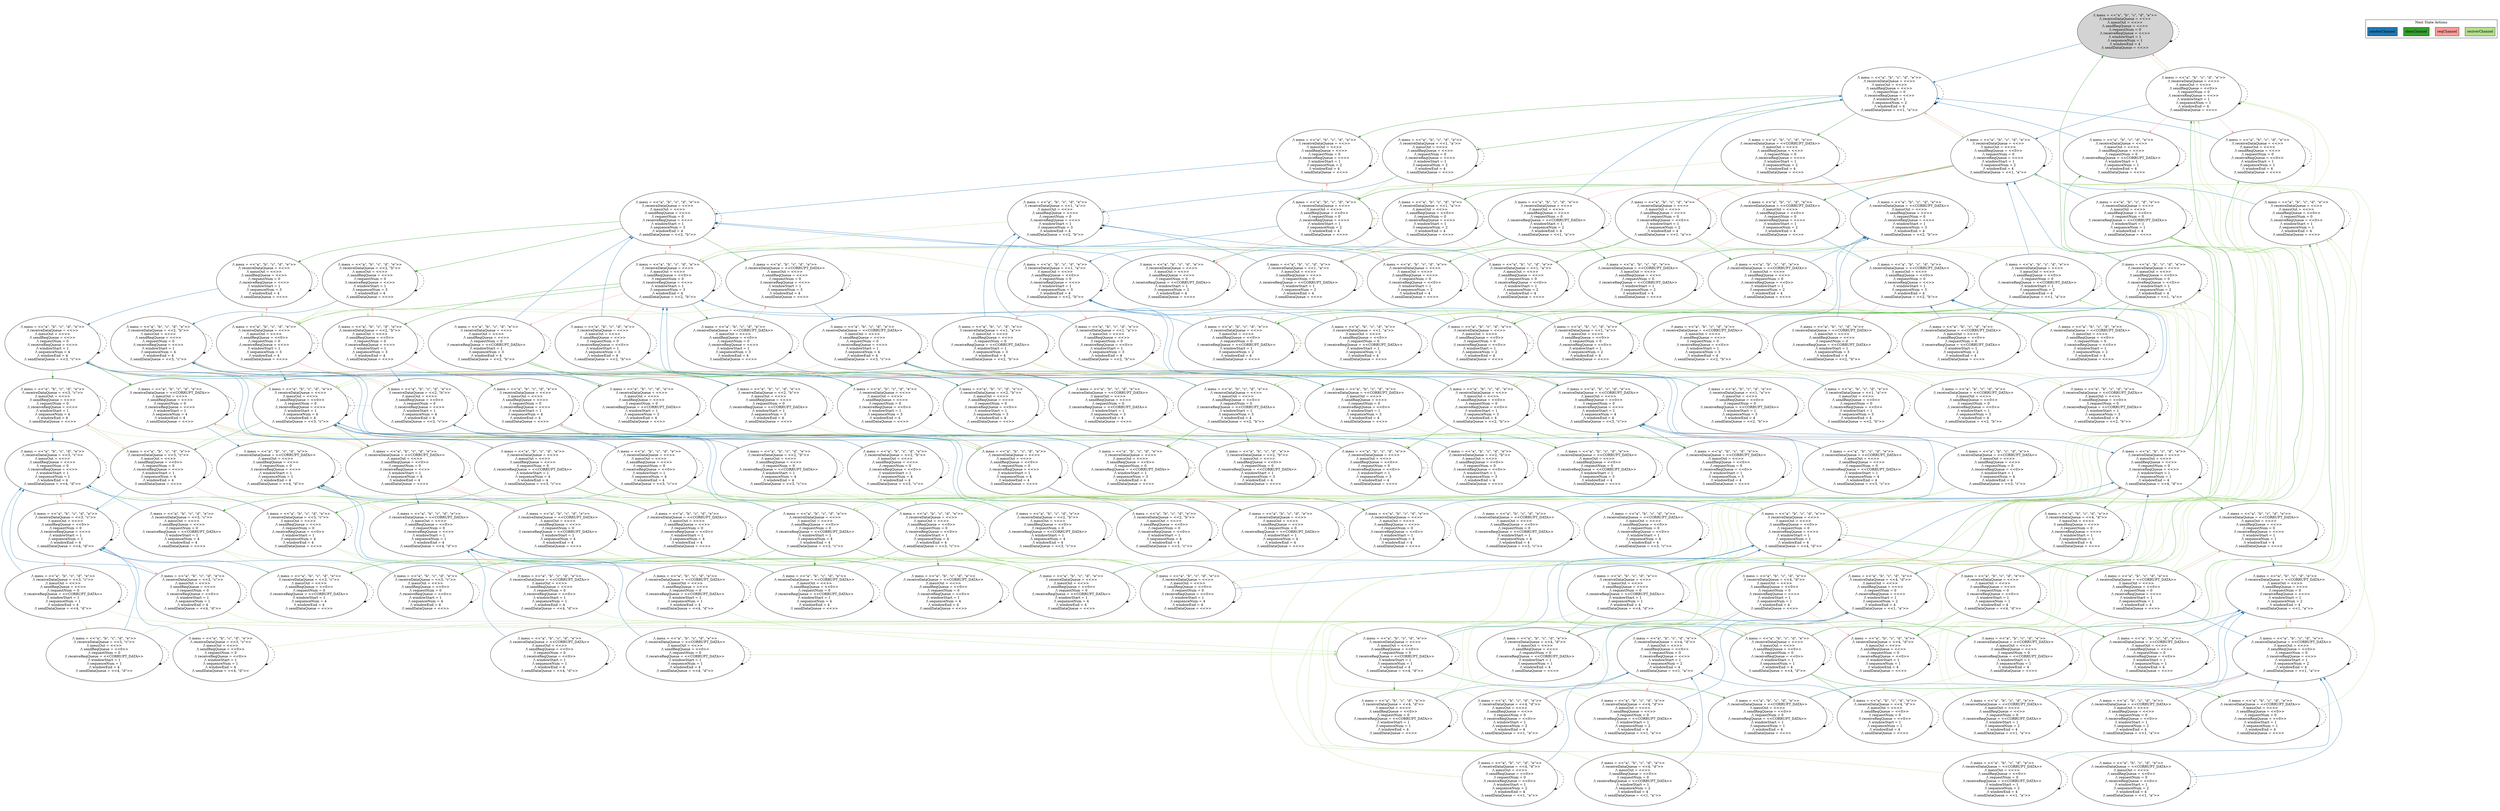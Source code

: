 strict digraph DiskGraph {
edge [colorscheme="paired12"]
nodesep=0.35;
subgraph cluster_graph {
color="white";
-7967800371179768554 [label="/\\ mess = <<\"a\", \"b\", \"c\", \"d\", \"e\">>\n/\\ receiveDataQueue = <<>>\n/\\ messOut = <<>>\n/\\ sendReqQueue = <<>>\n/\\ requestNum = 0\n/\\ receiveReqQueue = <<>>\n/\\ windowStart = 1\n/\\ sequenceNum = 1\n/\\ windowEnd = 4\n/\\ sendDataQueue = <<>>",style = filled]
-7967800371179768554 -> 6210500274106330273 [label="",color="2",fontcolor="2"];
6210500274106330273 [label="/\\ mess = <<\"a\", \"b\", \"c\", \"d\", \"e\">>\n/\\ receiveDataQueue = <<>>\n/\\ messOut = <<>>\n/\\ sendReqQueue = <<>>\n/\\ requestNum = 0\n/\\ receiveReqQueue = <<>>\n/\\ windowStart = 1\n/\\ sequenceNum = 2\n/\\ windowEnd = 4\n/\\ sendDataQueue = <<1, \"a\">>"];
-7967800371179768554 -> -558083094653273558 [label="",color="3",fontcolor="3"];
-558083094653273558 [label="/\\ mess = <<\"a\", \"b\", \"c\", \"d\", \"e\">>\n/\\ receiveDataQueue = <<>>\n/\\ messOut = <<>>\n/\\ sendReqQueue = <<0>>\n/\\ requestNum = 0\n/\\ receiveReqQueue = <<>>\n/\\ windowStart = 1\n/\\ sequenceNum = 1\n/\\ windowEnd = 4\n/\\ sendDataQueue = <<>>"];
6210500274106330273 -> 799841111117319996 [label="",color="4",fontcolor="4"];
799841111117319996 [label="/\\ mess = <<\"a\", \"b\", \"c\", \"d\", \"e\">>\n/\\ receiveDataQueue = <<1, \"a\">>\n/\\ messOut = <<>>\n/\\ sendReqQueue = <<>>\n/\\ requestNum = 0\n/\\ receiveReqQueue = <<>>\n/\\ windowStart = 1\n/\\ sequenceNum = 2\n/\\ windowEnd = 4\n/\\ sendDataQueue = <<>>"];
-7967800371179768554 -> -7967800371179768554 [style="dashed"];
6210500274106330273 -> 4840831019840708687 [label="",color="4",fontcolor="4"];
4840831019840708687 [label="/\\ mess = <<\"a\", \"b\", \"c\", \"d\", \"e\">>\n/\\ receiveDataQueue = <<CORRUPT_DATA>>\n/\\ messOut = <<>>\n/\\ sendReqQueue = <<>>\n/\\ requestNum = 0\n/\\ receiveReqQueue = <<>>\n/\\ windowStart = 1\n/\\ sequenceNum = 2\n/\\ windowEnd = 4\n/\\ sendDataQueue = <<>>"];
6210500274106330273 -> -7303261336402079524 [label="",color="4",fontcolor="4"];
-7303261336402079524 [label="/\\ mess = <<\"a\", \"b\", \"c\", \"d\", \"e\">>\n/\\ receiveDataQueue = <<>>\n/\\ messOut = <<>>\n/\\ sendReqQueue = <<>>\n/\\ requestNum = 0\n/\\ receiveReqQueue = <<>>\n/\\ windowStart = 1\n/\\ sequenceNum = 2\n/\\ windowEnd = 4\n/\\ sendDataQueue = <<>>"];
6210500274106330273 -> -5942224843225024494 [label="",color="3",fontcolor="3"];
-5942224843225024494 [label="/\\ mess = <<\"a\", \"b\", \"c\", \"d\", \"e\">>\n/\\ receiveDataQueue = <<>>\n/\\ messOut = <<>>\n/\\ sendReqQueue = <<0>>\n/\\ requestNum = 0\n/\\ receiveReqQueue = <<>>\n/\\ windowStart = 1\n/\\ sequenceNum = 2\n/\\ windowEnd = 4\n/\\ sendDataQueue = <<1, \"a\">>"];
6210500274106330273 -> 6210500274106330273 [style="dashed"];
-558083094653273558 -> -5066989841399719325 [label="",color="5",fontcolor="5"];
-5066989841399719325 [label="/\\ mess = <<\"a\", \"b\", \"c\", \"d\", \"e\">>\n/\\ receiveDataQueue = <<>>\n/\\ messOut = <<>>\n/\\ sendReqQueue = <<>>\n/\\ requestNum = 0\n/\\ receiveReqQueue = <<0>>\n/\\ windowStart = 1\n/\\ sequenceNum = 1\n/\\ windowEnd = 4\n/\\ sendDataQueue = <<>>"];
-558083094653273558 -> 3234071504797084163 [label="",color="5",fontcolor="5"];
3234071504797084163 [label="/\\ mess = <<\"a\", \"b\", \"c\", \"d\", \"e\">>\n/\\ receiveDataQueue = <<>>\n/\\ messOut = <<>>\n/\\ sendReqQueue = <<>>\n/\\ requestNum = 0\n/\\ receiveReqQueue = <<CORRUPT_DATA>>\n/\\ windowStart = 1\n/\\ sequenceNum = 1\n/\\ windowEnd = 4\n/\\ sendDataQueue = <<>>"];
-558083094653273558 -> -7967800371179768554 [label="",color="5",fontcolor="5"];
-558083094653273558 -> -5942224843225024494 [label="",color="2",fontcolor="2"];
-558083094653273558 -> -558083094653273558 [style="dashed"];
799841111117319996 -> -4751635610495089555 [label="",color="2",fontcolor="2"];
-4751635610495089555 [label="/\\ mess = <<\"a\", \"b\", \"c\", \"d\", \"e\">>\n/\\ receiveDataQueue = <<1, \"a\">>\n/\\ messOut = <<>>\n/\\ sendReqQueue = <<>>\n/\\ requestNum = 0\n/\\ receiveReqQueue = <<>>\n/\\ windowStart = 1\n/\\ sequenceNum = 3\n/\\ windowEnd = 4\n/\\ sendDataQueue = <<2, \"b\">>"];
799841111117319996 -> -898328330724958240 [label="",color="3",fontcolor="3"];
-898328330724958240 [label="/\\ mess = <<\"a\", \"b\", \"c\", \"d\", \"e\">>\n/\\ receiveDataQueue = <<>>\n/\\ messOut = <<>>\n/\\ sendReqQueue = <<0>>\n/\\ requestNum = 0\n/\\ receiveReqQueue = <<>>\n/\\ windowStart = 1\n/\\ sequenceNum = 2\n/\\ windowEnd = 4\n/\\ sendDataQueue = <<>>"];
799841111117319996 -> -3619582108426502461 [label="",color="3",fontcolor="3"];
-3619582108426502461 [label="/\\ mess = <<\"a\", \"b\", \"c\", \"d\", \"e\">>\n/\\ receiveDataQueue = <<1, \"a\">>\n/\\ messOut = <<>>\n/\\ sendReqQueue = <<0>>\n/\\ requestNum = 0\n/\\ receiveReqQueue = <<>>\n/\\ windowStart = 1\n/\\ sequenceNum = 2\n/\\ windowEnd = 4\n/\\ sendDataQueue = <<>>"];
799841111117319996 -> 799841111117319996 [style="dashed"];
4840831019840708687 -> -6538170659394705695 [label="",color="2",fontcolor="2"];
-6538170659394705695 [label="/\\ mess = <<\"a\", \"b\", \"c\", \"d\", \"e\">>\n/\\ receiveDataQueue = <<CORRUPT_DATA>>\n/\\ messOut = <<>>\n/\\ sendReqQueue = <<>>\n/\\ requestNum = 0\n/\\ receiveReqQueue = <<>>\n/\\ windowStart = 1\n/\\ sequenceNum = 3\n/\\ windowEnd = 4\n/\\ sendDataQueue = <<2, \"b\">>"];
4840831019840708687 -> -898328330724958240 [label="",color="3",fontcolor="3"];
4840831019840708687 -> 3293371456328071384 [label="",color="3",fontcolor="3"];
3293371456328071384 [label="/\\ mess = <<\"a\", \"b\", \"c\", \"d\", \"e\">>\n/\\ receiveDataQueue = <<CORRUPT_DATA>>\n/\\ messOut = <<>>\n/\\ sendReqQueue = <<0>>\n/\\ requestNum = 0\n/\\ receiveReqQueue = <<>>\n/\\ windowStart = 1\n/\\ sequenceNum = 2\n/\\ windowEnd = 4\n/\\ sendDataQueue = <<>>"];
4840831019840708687 -> 4840831019840708687 [style="dashed"];
-7303261336402079524 -> -2969491845776729220 [label="",color="2",fontcolor="2"];
-2969491845776729220 [label="/\\ mess = <<\"a\", \"b\", \"c\", \"d\", \"e\">>\n/\\ receiveDataQueue = <<>>\n/\\ messOut = <<>>\n/\\ sendReqQueue = <<>>\n/\\ requestNum = 0\n/\\ receiveReqQueue = <<>>\n/\\ windowStart = 1\n/\\ sequenceNum = 3\n/\\ windowEnd = 4\n/\\ sendDataQueue = <<2, \"b\">>"];
-7303261336402079524 -> -898328330724958240 [label="",color="3",fontcolor="3"];
-7303261336402079524 -> -7303261336402079524 [style="dashed"];
-5942224843225024494 -> -3619582108426502461 [label="",color="4",fontcolor="4"];
-5942224843225024494 -> 3293371456328071384 [label="",color="4",fontcolor="4"];
-5942224843225024494 -> -898328330724958240 [label="",color="4",fontcolor="4"];
-5942224843225024494 -> 5087429991064900935 [label="",color="5",fontcolor="5"];
5087429991064900935 [label="/\\ mess = <<\"a\", \"b\", \"c\", \"d\", \"e\">>\n/\\ receiveDataQueue = <<>>\n/\\ messOut = <<>>\n/\\ sendReqQueue = <<>>\n/\\ requestNum = 0\n/\\ receiveReqQueue = <<0>>\n/\\ windowStart = 1\n/\\ sequenceNum = 2\n/\\ windowEnd = 4\n/\\ sendDataQueue = <<1, \"a\">>"];
-5942224843225024494 -> 1865022690671221353 [label="",color="5",fontcolor="5"];
1865022690671221353 [label="/\\ mess = <<\"a\", \"b\", \"c\", \"d\", \"e\">>\n/\\ receiveDataQueue = <<>>\n/\\ messOut = <<>>\n/\\ sendReqQueue = <<>>\n/\\ requestNum = 0\n/\\ receiveReqQueue = <<CORRUPT_DATA>>\n/\\ windowStart = 1\n/\\ sequenceNum = 2\n/\\ windowEnd = 4\n/\\ sendDataQueue = <<1, \"a\">>"];
-5942224843225024494 -> 6210500274106330273 [label="",color="5",fontcolor="5"];
-5942224843225024494 -> -5942224843225024494 [style="dashed"];
-5066989841399719325 -> 6210500274106330273 [label="",color="2",fontcolor="2"];
-5066989841399719325 -> 6210500274106330273 [label="",color="2",fontcolor="2"];
-5066989841399719325 -> -8851902765405997590 [label="",color="3",fontcolor="3"];
-8851902765405997590 [label="/\\ mess = <<\"a\", \"b\", \"c\", \"d\", \"e\">>\n/\\ receiveDataQueue = <<>>\n/\\ messOut = <<>>\n/\\ sendReqQueue = <<0>>\n/\\ requestNum = 0\n/\\ receiveReqQueue = <<0>>\n/\\ windowStart = 1\n/\\ sequenceNum = 1\n/\\ windowEnd = 4\n/\\ sendDataQueue = <<>>"];
-5066989841399719325 -> -5066989841399719325 [style="dashed"];
3234071504797084163 -> 6210500274106330273 [label="",color="2",fontcolor="2"];
3234071504797084163 -> 6210500274106330273 [label="",color="2",fontcolor="2"];
3234071504797084163 -> 1182313814038840714 [label="",color="3",fontcolor="3"];
1182313814038840714 [label="/\\ mess = <<\"a\", \"b\", \"c\", \"d\", \"e\">>\n/\\ receiveDataQueue = <<>>\n/\\ messOut = <<>>\n/\\ sendReqQueue = <<0>>\n/\\ requestNum = 0\n/\\ receiveReqQueue = <<CORRUPT_DATA>>\n/\\ windowStart = 1\n/\\ sequenceNum = 1\n/\\ windowEnd = 4\n/\\ sendDataQueue = <<>>"];
3234071504797084163 -> 3234071504797084163 [style="dashed"];
-4751635610495089555 -> 3274932779721150415 [label="",color="3",fontcolor="3"];
3274932779721150415 [label="/\\ mess = <<\"a\", \"b\", \"c\", \"d\", \"e\">>\n/\\ receiveDataQueue = <<>>\n/\\ messOut = <<>>\n/\\ sendReqQueue = <<0>>\n/\\ requestNum = 0\n/\\ receiveReqQueue = <<>>\n/\\ windowStart = 1\n/\\ sequenceNum = 3\n/\\ windowEnd = 4\n/\\ sendDataQueue = <<2, \"b\">>"];
-4751635610495089555 -> 8226769311541538553 [label="",color="3",fontcolor="3"];
8226769311541538553 [label="/\\ mess = <<\"a\", \"b\", \"c\", \"d\", \"e\">>\n/\\ receiveDataQueue = <<1, \"a\">>\n/\\ messOut = <<>>\n/\\ sendReqQueue = <<0>>\n/\\ requestNum = 0\n/\\ receiveReqQueue = <<>>\n/\\ windowStart = 1\n/\\ sequenceNum = 3\n/\\ windowEnd = 4\n/\\ sendDataQueue = <<2, \"b\">>"];
-4751635610495089555 -> -4751635610495089555 [style="dashed"];
-898328330724958240 -> -5591400560782131287 [label="",color="5",fontcolor="5"];
-5591400560782131287 [label="/\\ mess = <<\"a\", \"b\", \"c\", \"d\", \"e\">>\n/\\ receiveDataQueue = <<>>\n/\\ messOut = <<>>\n/\\ sendReqQueue = <<>>\n/\\ requestNum = 0\n/\\ receiveReqQueue = <<0>>\n/\\ windowStart = 1\n/\\ sequenceNum = 2\n/\\ windowEnd = 4\n/\\ sendDataQueue = <<>>"];
-898328330724958240 -> 2821663097911431113 [label="",color="5",fontcolor="5"];
2821663097911431113 [label="/\\ mess = <<\"a\", \"b\", \"c\", \"d\", \"e\">>\n/\\ receiveDataQueue = <<>>\n/\\ messOut = <<>>\n/\\ sendReqQueue = <<>>\n/\\ requestNum = 0\n/\\ receiveReqQueue = <<CORRUPT_DATA>>\n/\\ windowStart = 1\n/\\ sequenceNum = 2\n/\\ windowEnd = 4\n/\\ sendDataQueue = <<>>"];
-898328330724958240 -> -7303261336402079524 [label="",color="5",fontcolor="5"];
-898328330724958240 -> 3274932779721150415 [label="",color="2",fontcolor="2"];
-898328330724958240 -> -898328330724958240 [style="dashed"];
-3619582108426502461 -> -8346422677049581942 [label="",color="5",fontcolor="5"];
-8346422677049581942 [label="/\\ mess = <<\"a\", \"b\", \"c\", \"d\", \"e\">>\n/\\ receiveDataQueue = <<1, \"a\">>\n/\\ messOut = <<>>\n/\\ sendReqQueue = <<>>\n/\\ requestNum = 0\n/\\ receiveReqQueue = <<0>>\n/\\ windowStart = 1\n/\\ sequenceNum = 2\n/\\ windowEnd = 4\n/\\ sendDataQueue = <<>>"];
-3619582108426502461 -> 1829685996070776554 [label="",color="5",fontcolor="5"];
1829685996070776554 [label="/\\ mess = <<\"a\", \"b\", \"c\", \"d\", \"e\">>\n/\\ receiveDataQueue = <<1, \"a\">>\n/\\ messOut = <<>>\n/\\ sendReqQueue = <<>>\n/\\ requestNum = 0\n/\\ receiveReqQueue = <<CORRUPT_DATA>>\n/\\ windowStart = 1\n/\\ sequenceNum = 2\n/\\ windowEnd = 4\n/\\ sendDataQueue = <<>>"];
-3619582108426502461 -> 799841111117319996 [label="",color="5",fontcolor="5"];
-3619582108426502461 -> 8226769311541538553 [label="",color="2",fontcolor="2"];
-3619582108426502461 -> -898328330724958240 [label="",color="3",fontcolor="3"];
-3619582108426502461 -> -3619582108426502461 [style="dashed"];
-6538170659394705695 -> 3274932779721150415 [label="",color="3",fontcolor="3"];
-6538170659394705695 -> -8213713760719883354 [label="",color="3",fontcolor="3"];
-8213713760719883354 [label="/\\ mess = <<\"a\", \"b\", \"c\", \"d\", \"e\">>\n/\\ receiveDataQueue = <<CORRUPT_DATA>>\n/\\ messOut = <<>>\n/\\ sendReqQueue = <<0>>\n/\\ requestNum = 0\n/\\ receiveReqQueue = <<>>\n/\\ windowStart = 1\n/\\ sequenceNum = 3\n/\\ windowEnd = 4\n/\\ sendDataQueue = <<2, \"b\">>"];
-6538170659394705695 -> -6538170659394705695 [style="dashed"];
3293371456328071384 -> 7807907049773815953 [label="",color="5",fontcolor="5"];
7807907049773815953 [label="/\\ mess = <<\"a\", \"b\", \"c\", \"d\", \"e\">>\n/\\ receiveDataQueue = <<CORRUPT_DATA>>\n/\\ messOut = <<>>\n/\\ sendReqQueue = <<>>\n/\\ requestNum = 0\n/\\ receiveReqQueue = <<0>>\n/\\ windowStart = 1\n/\\ sequenceNum = 2\n/\\ windowEnd = 4\n/\\ sendDataQueue = <<>>"];
3293371456328071384 -> -498607201930794767 [label="",color="5",fontcolor="5"];
-498607201930794767 [label="/\\ mess = <<\"a\", \"b\", \"c\", \"d\", \"e\">>\n/\\ receiveDataQueue = <<CORRUPT_DATA>>\n/\\ messOut = <<>>\n/\\ sendReqQueue = <<>>\n/\\ requestNum = 0\n/\\ receiveReqQueue = <<CORRUPT_DATA>>\n/\\ windowStart = 1\n/\\ sequenceNum = 2\n/\\ windowEnd = 4\n/\\ sendDataQueue = <<>>"];
3293371456328071384 -> 4840831019840708687 [label="",color="5",fontcolor="5"];
3293371456328071384 -> -8213713760719883354 [label="",color="2",fontcolor="2"];
3293371456328071384 -> -898328330724958240 [label="",color="3",fontcolor="3"];
3293371456328071384 -> 3293371456328071384 [style="dashed"];
-2969491845776729220 -> 4653645918244198251 [label="",color="4",fontcolor="4"];
4653645918244198251 [label="/\\ mess = <<\"a\", \"b\", \"c\", \"d\", \"e\">>\n/\\ receiveDataQueue = <<2, \"b\">>\n/\\ messOut = <<>>\n/\\ sendReqQueue = <<>>\n/\\ requestNum = 0\n/\\ receiveReqQueue = <<>>\n/\\ windowStart = 1\n/\\ sequenceNum = 3\n/\\ windowEnd = 4\n/\\ sendDataQueue = <<>>"];
-2969491845776729220 -> -6969077448367840838 [label="",color="4",fontcolor="4"];
-6969077448367840838 [label="/\\ mess = <<\"a\", \"b\", \"c\", \"d\", \"e\">>\n/\\ receiveDataQueue = <<CORRUPT_DATA>>\n/\\ messOut = <<>>\n/\\ sendReqQueue = <<>>\n/\\ requestNum = 0\n/\\ receiveReqQueue = <<>>\n/\\ windowStart = 1\n/\\ sequenceNum = 3\n/\\ windowEnd = 4\n/\\ sendDataQueue = <<>>"];
-2969491845776729220 -> 5099007526624399657 [label="",color="4",fontcolor="4"];
5099007526624399657 [label="/\\ mess = <<\"a\", \"b\", \"c\", \"d\", \"e\">>\n/\\ receiveDataQueue = <<>>\n/\\ messOut = <<>>\n/\\ sendReqQueue = <<>>\n/\\ requestNum = 0\n/\\ receiveReqQueue = <<>>\n/\\ windowStart = 1\n/\\ sequenceNum = 3\n/\\ windowEnd = 4\n/\\ sendDataQueue = <<>>"];
-2969491845776729220 -> 3274932779721150415 [label="",color="3",fontcolor="3"];
-2969491845776729220 -> -2969491845776729220 [style="dashed"];
5087429991064900935 -> -8346422677049581942 [label="",color="4",fontcolor="4"];
5087429991064900935 -> 7807907049773815953 [label="",color="4",fontcolor="4"];
5087429991064900935 -> -5591400560782131287 [label="",color="4",fontcolor="4"];
5087429991064900935 -> 6210500274106330273 [label="",color="2",fontcolor="2"];
5087429991064900935 -> 8275343624355784387 [label="",color="3",fontcolor="3"];
8275343624355784387 [label="/\\ mess = <<\"a\", \"b\", \"c\", \"d\", \"e\">>\n/\\ receiveDataQueue = <<>>\n/\\ messOut = <<>>\n/\\ sendReqQueue = <<0>>\n/\\ requestNum = 0\n/\\ receiveReqQueue = <<0>>\n/\\ windowStart = 1\n/\\ sequenceNum = 2\n/\\ windowEnd = 4\n/\\ sendDataQueue = <<1, \"a\">>"];
5087429991064900935 -> 5087429991064900935 [style="dashed"];
1865022690671221353 -> 1829685996070776554 [label="",color="4",fontcolor="4"];
1865022690671221353 -> -498607201930794767 [label="",color="4",fontcolor="4"];
1865022690671221353 -> 2821663097911431113 [label="",color="4",fontcolor="4"];
1865022690671221353 -> 6210500274106330273 [label="",color="2",fontcolor="2"];
1865022690671221353 -> 3291049342241270253 [label="",color="3",fontcolor="3"];
3291049342241270253 [label="/\\ mess = <<\"a\", \"b\", \"c\", \"d\", \"e\">>\n/\\ receiveDataQueue = <<>>\n/\\ messOut = <<>>\n/\\ sendReqQueue = <<0>>\n/\\ requestNum = 0\n/\\ receiveReqQueue = <<CORRUPT_DATA>>\n/\\ windowStart = 1\n/\\ sequenceNum = 2\n/\\ windowEnd = 4\n/\\ sendDataQueue = <<1, \"a\">>"];
1865022690671221353 -> 1865022690671221353 [style="dashed"];
-8851902765405997590 -> -5942224843225024494 [label="",color="2",fontcolor="2"];
-8851902765405997590 -> -5942224843225024494 [label="",color="2",fontcolor="2"];
-8851902765405997590 -> -8851902765405997590 [style="dashed"];
1182313814038840714 -> -5942224843225024494 [label="",color="2",fontcolor="2"];
1182313814038840714 -> -5942224843225024494 [label="",color="2",fontcolor="2"];
1182313814038840714 -> 1182313814038840714 [style="dashed"];
3274932779721150415 -> 939999368905684091 [label="",color="4",fontcolor="4"];
939999368905684091 [label="/\\ mess = <<\"a\", \"b\", \"c\", \"d\", \"e\">>\n/\\ receiveDataQueue = <<2, \"b\">>\n/\\ messOut = <<>>\n/\\ sendReqQueue = <<0>>\n/\\ requestNum = 0\n/\\ receiveReqQueue = <<>>\n/\\ windowStart = 1\n/\\ sequenceNum = 3\n/\\ windowEnd = 4\n/\\ sendDataQueue = <<>>"];
3274932779721150415 -> -1021563718669092563 [label="",color="4",fontcolor="4"];
-1021563718669092563 [label="/\\ mess = <<\"a\", \"b\", \"c\", \"d\", \"e\">>\n/\\ receiveDataQueue = <<CORRUPT_DATA>>\n/\\ messOut = <<>>\n/\\ sendReqQueue = <<0>>\n/\\ requestNum = 0\n/\\ receiveReqQueue = <<>>\n/\\ windowStart = 1\n/\\ sequenceNum = 3\n/\\ windowEnd = 4\n/\\ sendDataQueue = <<>>"];
3274932779721150415 -> 3453898018010258965 [label="",color="4",fontcolor="4"];
3453898018010258965 [label="/\\ mess = <<\"a\", \"b\", \"c\", \"d\", \"e\">>\n/\\ receiveDataQueue = <<>>\n/\\ messOut = <<>>\n/\\ sendReqQueue = <<0>>\n/\\ requestNum = 0\n/\\ receiveReqQueue = <<>>\n/\\ windowStart = 1\n/\\ sequenceNum = 3\n/\\ windowEnd = 4\n/\\ sendDataQueue = <<>>"];
3274932779721150415 -> -4152264562151103846 [label="",color="5",fontcolor="5"];
-4152264562151103846 [label="/\\ mess = <<\"a\", \"b\", \"c\", \"d\", \"e\">>\n/\\ receiveDataQueue = <<>>\n/\\ messOut = <<>>\n/\\ sendReqQueue = <<>>\n/\\ requestNum = 0\n/\\ receiveReqQueue = <<0>>\n/\\ windowStart = 1\n/\\ sequenceNum = 3\n/\\ windowEnd = 4\n/\\ sendDataQueue = <<2, \"b\">>"];
3274932779721150415 -> -7414055561678967372 [label="",color="5",fontcolor="5"];
-7414055561678967372 [label="/\\ mess = <<\"a\", \"b\", \"c\", \"d\", \"e\">>\n/\\ receiveDataQueue = <<>>\n/\\ messOut = <<>>\n/\\ sendReqQueue = <<>>\n/\\ requestNum = 0\n/\\ receiveReqQueue = <<CORRUPT_DATA>>\n/\\ windowStart = 1\n/\\ sequenceNum = 3\n/\\ windowEnd = 4\n/\\ sendDataQueue = <<2, \"b\">>"];
3274932779721150415 -> -2969491845776729220 [label="",color="5",fontcolor="5"];
3274932779721150415 -> 3274932779721150415 [style="dashed"];
8226769311541538553 -> -7405733649531731028 [label="",color="5",fontcolor="5"];
-7405733649531731028 [label="/\\ mess = <<\"a\", \"b\", \"c\", \"d\", \"e\">>\n/\\ receiveDataQueue = <<1, \"a\">>\n/\\ messOut = <<>>\n/\\ sendReqQueue = <<>>\n/\\ requestNum = 0\n/\\ receiveReqQueue = <<0>>\n/\\ windowStart = 1\n/\\ sequenceNum = 3\n/\\ windowEnd = 4\n/\\ sendDataQueue = <<2, \"b\">>"];
8226769311541538553 -> -4160685429037282174 [label="",color="5",fontcolor="5"];
-4160685429037282174 [label="/\\ mess = <<\"a\", \"b\", \"c\", \"d\", \"e\">>\n/\\ receiveDataQueue = <<1, \"a\">>\n/\\ messOut = <<>>\n/\\ sendReqQueue = <<>>\n/\\ requestNum = 0\n/\\ receiveReqQueue = <<CORRUPT_DATA>>\n/\\ windowStart = 1\n/\\ sequenceNum = 3\n/\\ windowEnd = 4\n/\\ sendDataQueue = <<2, \"b\">>"];
8226769311541538553 -> -4751635610495089555 [label="",color="5",fontcolor="5"];
8226769311541538553 -> 3274932779721150415 [label="",color="3",fontcolor="3"];
8226769311541538553 -> 8226769311541538553 [style="dashed"];
-5591400560782131287 -> -2969491845776729220 [label="",color="2",fontcolor="2"];
-5591400560782131287 -> -2969491845776729220 [label="",color="2",fontcolor="2"];
-5591400560782131287 -> -8147420672182775776 [label="",color="3",fontcolor="3"];
-8147420672182775776 [label="/\\ mess = <<\"a\", \"b\", \"c\", \"d\", \"e\">>\n/\\ receiveDataQueue = <<>>\n/\\ messOut = <<>>\n/\\ sendReqQueue = <<0>>\n/\\ requestNum = 0\n/\\ receiveReqQueue = <<0>>\n/\\ windowStart = 1\n/\\ sequenceNum = 2\n/\\ windowEnd = 4\n/\\ sendDataQueue = <<>>"];
-5591400560782131287 -> -5591400560782131287 [style="dashed"];
2821663097911431113 -> -2969491845776729220 [label="",color="2",fontcolor="2"];
2821663097911431113 -> -2969491845776729220 [label="",color="2",fontcolor="2"];
2821663097911431113 -> 1990970792105533504 [label="",color="3",fontcolor="3"];
1990970792105533504 [label="/\\ mess = <<\"a\", \"b\", \"c\", \"d\", \"e\">>\n/\\ receiveDataQueue = <<>>\n/\\ messOut = <<>>\n/\\ sendReqQueue = <<0>>\n/\\ requestNum = 0\n/\\ receiveReqQueue = <<CORRUPT_DATA>>\n/\\ windowStart = 1\n/\\ sequenceNum = 2\n/\\ windowEnd = 4\n/\\ sendDataQueue = <<>>"];
2821663097911431113 -> 2821663097911431113 [style="dashed"];
-8346422677049581942 -> -4751635610495089555 [label="",color="2",fontcolor="2"];
-8346422677049581942 -> -4751635610495089555 [label="",color="2",fontcolor="2"];
-8346422677049581942 -> -8147420672182775776 [label="",color="3",fontcolor="3"];
-8346422677049581942 -> 4780703118670996807 [label="",color="3",fontcolor="3"];
4780703118670996807 [label="/\\ mess = <<\"a\", \"b\", \"c\", \"d\", \"e\">>\n/\\ receiveDataQueue = <<1, \"a\">>\n/\\ messOut = <<>>\n/\\ sendReqQueue = <<0>>\n/\\ requestNum = 0\n/\\ receiveReqQueue = <<0>>\n/\\ windowStart = 1\n/\\ sequenceNum = 2\n/\\ windowEnd = 4\n/\\ sendDataQueue = <<>>"];
-8346422677049581942 -> -8346422677049581942 [style="dashed"];
1829685996070776554 -> -4751635610495089555 [label="",color="2",fontcolor="2"];
1829685996070776554 -> -4751635610495089555 [label="",color="2",fontcolor="2"];
1829685996070776554 -> 1990970792105533504 [label="",color="3",fontcolor="3"];
1829685996070776554 -> -2947696820450274009 [label="",color="3",fontcolor="3"];
-2947696820450274009 [label="/\\ mess = <<\"a\", \"b\", \"c\", \"d\", \"e\">>\n/\\ receiveDataQueue = <<1, \"a\">>\n/\\ messOut = <<>>\n/\\ sendReqQueue = <<0>>\n/\\ requestNum = 0\n/\\ receiveReqQueue = <<CORRUPT_DATA>>\n/\\ windowStart = 1\n/\\ sequenceNum = 2\n/\\ windowEnd = 4\n/\\ sendDataQueue = <<>>"];
1829685996070776554 -> 1829685996070776554 [style="dashed"];
-8213713760719883354 -> 7282832660983455475 [label="",color="5",fontcolor="5"];
7282832660983455475 [label="/\\ mess = <<\"a\", \"b\", \"c\", \"d\", \"e\">>\n/\\ receiveDataQueue = <<CORRUPT_DATA>>\n/\\ messOut = <<>>\n/\\ sendReqQueue = <<>>\n/\\ requestNum = 0\n/\\ receiveReqQueue = <<0>>\n/\\ windowStart = 1\n/\\ sequenceNum = 3\n/\\ windowEnd = 4\n/\\ sendDataQueue = <<2, \"b\">>"];
-8213713760719883354 -> 4209206927539818973 [label="",color="5",fontcolor="5"];
4209206927539818973 [label="/\\ mess = <<\"a\", \"b\", \"c\", \"d\", \"e\">>\n/\\ receiveDataQueue = <<CORRUPT_DATA>>\n/\\ messOut = <<>>\n/\\ sendReqQueue = <<>>\n/\\ requestNum = 0\n/\\ receiveReqQueue = <<CORRUPT_DATA>>\n/\\ windowStart = 1\n/\\ sequenceNum = 3\n/\\ windowEnd = 4\n/\\ sendDataQueue = <<2, \"b\">>"];
-8213713760719883354 -> -6538170659394705695 [label="",color="5",fontcolor="5"];
-8213713760719883354 -> 3274932779721150415 [label="",color="3",fontcolor="3"];
-8213713760719883354 -> -8213713760719883354 [style="dashed"];
7807907049773815953 -> -6538170659394705695 [label="",color="2",fontcolor="2"];
7807907049773815953 -> -6538170659394705695 [label="",color="2",fontcolor="2"];
-498607201930794767 -> -6538170659394705695 [label="",color="2",fontcolor="2"];
-498607201930794767 -> -6538170659394705695 [label="",color="2",fontcolor="2"];
-498607201930794767 -> 1990970792105533504 [label="",color="3",fontcolor="3"];
-498607201930794767 -> 1946032806202633716 [label="",color="3",fontcolor="3"];
1946032806202633716 [label="/\\ mess = <<\"a\", \"b\", \"c\", \"d\", \"e\">>\n/\\ receiveDataQueue = <<CORRUPT_DATA>>\n/\\ messOut = <<>>\n/\\ sendReqQueue = <<0>>\n/\\ requestNum = 0\n/\\ receiveReqQueue = <<CORRUPT_DATA>>\n/\\ windowStart = 1\n/\\ sequenceNum = 2\n/\\ windowEnd = 4\n/\\ sendDataQueue = <<>>"];
-498607201930794767 -> -498607201930794767 [style="dashed"];
7807907049773815953 -> -8147420672182775776 [label="",color="3",fontcolor="3"];
7807907049773815953 -> -8192496369814397548 [label="",color="3",fontcolor="3"];
-8192496369814397548 [label="/\\ mess = <<\"a\", \"b\", \"c\", \"d\", \"e\">>\n/\\ receiveDataQueue = <<CORRUPT_DATA>>\n/\\ messOut = <<>>\n/\\ sendReqQueue = <<0>>\n/\\ requestNum = 0\n/\\ receiveReqQueue = <<0>>\n/\\ windowStart = 1\n/\\ sequenceNum = 2\n/\\ windowEnd = 4\n/\\ sendDataQueue = <<>>"];
7807907049773815953 -> 7807907049773815953 [style="dashed"];
4653645918244198251 -> -4450750237151433463 [label="",color="2",fontcolor="2"];
-4450750237151433463 [label="/\\ mess = <<\"a\", \"b\", \"c\", \"d\", \"e\">>\n/\\ receiveDataQueue = <<2, \"b\">>\n/\\ messOut = <<>>\n/\\ sendReqQueue = <<>>\n/\\ requestNum = 0\n/\\ receiveReqQueue = <<>>\n/\\ windowStart = 1\n/\\ sequenceNum = 4\n/\\ windowEnd = 4\n/\\ sendDataQueue = <<3, \"c\">>"];
4653645918244198251 -> 3453898018010258965 [label="",color="3",fontcolor="3"];
4653645918244198251 -> 939999368905684091 [label="",color="3",fontcolor="3"];
4653645918244198251 -> 4653645918244198251 [style="dashed"];
-6969077448367840838 -> -4824381289126717576 [label="",color="2",fontcolor="2"];
-4824381289126717576 [label="/\\ mess = <<\"a\", \"b\", \"c\", \"d\", \"e\">>\n/\\ receiveDataQueue = <<CORRUPT_DATA>>\n/\\ messOut = <<>>\n/\\ sendReqQueue = <<>>\n/\\ requestNum = 0\n/\\ receiveReqQueue = <<>>\n/\\ windowStart = 1\n/\\ sequenceNum = 4\n/\\ windowEnd = 4\n/\\ sendDataQueue = <<3, \"c\">>"];
-6969077448367840838 -> 3453898018010258965 [label="",color="3",fontcolor="3"];
-6969077448367840838 -> -1021563718669092563 [label="",color="3",fontcolor="3"];
-6969077448367840838 -> -6969077448367840838 [style="dashed"];
5099007526624399657 -> -3565262883461453083 [label="",color="2",fontcolor="2"];
-3565262883461453083 [label="/\\ mess = <<\"a\", \"b\", \"c\", \"d\", \"e\">>\n/\\ receiveDataQueue = <<>>\n/\\ messOut = <<>>\n/\\ sendReqQueue = <<>>\n/\\ requestNum = 0\n/\\ receiveReqQueue = <<>>\n/\\ windowStart = 1\n/\\ sequenceNum = 4\n/\\ windowEnd = 4\n/\\ sendDataQueue = <<3, \"c\">>"];
5099007526624399657 -> 3453898018010258965 [label="",color="3",fontcolor="3"];
5099007526624399657 -> 5099007526624399657 [style="dashed"];
8275343624355784387 -> 4780703118670996807 [label="",color="4",fontcolor="4"];
8275343624355784387 -> -8192496369814397548 [label="",color="4",fontcolor="4"];
8275343624355784387 -> -8147420672182775776 [label="",color="4",fontcolor="4"];
8275343624355784387 -> -5942224843225024494 [label="",color="2",fontcolor="2"];
8275343624355784387 -> 8275343624355784387 [style="dashed"];
3291049342241270253 -> -2947696820450274009 [label="",color="4",fontcolor="4"];
3291049342241270253 -> 1946032806202633716 [label="",color="4",fontcolor="4"];
3291049342241270253 -> 1990970792105533504 [label="",color="4",fontcolor="4"];
3291049342241270253 -> -5942224843225024494 [label="",color="2",fontcolor="2"];
3291049342241270253 -> 3291049342241270253 [style="dashed"];
939999368905684091 -> 5540739834872058930 [label="",color="5",fontcolor="5"];
5540739834872058930 [label="/\\ mess = <<\"a\", \"b\", \"c\", \"d\", \"e\">>\n/\\ receiveDataQueue = <<2, \"b\">>\n/\\ messOut = <<>>\n/\\ sendReqQueue = <<>>\n/\\ requestNum = 0\n/\\ receiveReqQueue = <<0>>\n/\\ windowStart = 1\n/\\ sequenceNum = 3\n/\\ windowEnd = 4\n/\\ sendDataQueue = <<>>"];
939999368905684091 -> -2761976551244815278 [label="",color="5",fontcolor="5"];
-2761976551244815278 [label="/\\ mess = <<\"a\", \"b\", \"c\", \"d\", \"e\">>\n/\\ receiveDataQueue = <<2, \"b\">>\n/\\ messOut = <<>>\n/\\ sendReqQueue = <<>>\n/\\ requestNum = 0\n/\\ receiveReqQueue = <<CORRUPT_DATA>>\n/\\ windowStart = 1\n/\\ sequenceNum = 3\n/\\ windowEnd = 4\n/\\ sendDataQueue = <<>>"];
939999368905684091 -> 4653645918244198251 [label="",color="5",fontcolor="5"];
939999368905684091 -> -8705221641748536599 [label="",color="2",fontcolor="2"];
-8705221641748536599 [label="/\\ mess = <<\"a\", \"b\", \"c\", \"d\", \"e\">>\n/\\ receiveDataQueue = <<2, \"b\">>\n/\\ messOut = <<>>\n/\\ sendReqQueue = <<0>>\n/\\ requestNum = 0\n/\\ receiveReqQueue = <<>>\n/\\ windowStart = 1\n/\\ sequenceNum = 4\n/\\ windowEnd = 4\n/\\ sendDataQueue = <<3, \"c\">>"];
939999368905684091 -> 3453898018010258965 [label="",color="3",fontcolor="3"];
939999368905684091 -> 939999368905684091 [style="dashed"];
-1021563718669092563 -> -5747287183394596508 [label="",color="5",fontcolor="5"];
-5747287183394596508 [label="/\\ mess = <<\"a\", \"b\", \"c\", \"d\", \"e\">>\n/\\ receiveDataQueue = <<CORRUPT_DATA>>\n/\\ messOut = <<>>\n/\\ sendReqQueue = <<>>\n/\\ requestNum = 0\n/\\ receiveReqQueue = <<0>>\n/\\ windowStart = 1\n/\\ sequenceNum = 3\n/\\ windowEnd = 4\n/\\ sendDataQueue = <<>>"];
-1021563718669092563 -> 2698322146117282052 [label="",color="5",fontcolor="5"];
2698322146117282052 [label="/\\ mess = <<\"a\", \"b\", \"c\", \"d\", \"e\">>\n/\\ receiveDataQueue = <<CORRUPT_DATA>>\n/\\ messOut = <<>>\n/\\ sendReqQueue = <<>>\n/\\ requestNum = 0\n/\\ receiveReqQueue = <<CORRUPT_DATA>>\n/\\ windowStart = 1\n/\\ sequenceNum = 3\n/\\ windowEnd = 4\n/\\ sendDataQueue = <<>>"];
-1021563718669092563 -> -6969077448367840838 [label="",color="5",fontcolor="5"];
-1021563718669092563 -> -7616540862911643073 [label="",color="2",fontcolor="2"];
-7616540862911643073 [label="/\\ mess = <<\"a\", \"b\", \"c\", \"d\", \"e\">>\n/\\ receiveDataQueue = <<CORRUPT_DATA>>\n/\\ messOut = <<>>\n/\\ sendReqQueue = <<0>>\n/\\ requestNum = 0\n/\\ receiveReqQueue = <<>>\n/\\ windowStart = 1\n/\\ sequenceNum = 4\n/\\ windowEnd = 4\n/\\ sendDataQueue = <<3, \"c\">>"];
3453898018010258965 -> 7926775177532964444 [label="",color="5",fontcolor="5"];
7926775177532964444 [label="/\\ mess = <<\"a\", \"b\", \"c\", \"d\", \"e\">>\n/\\ receiveDataQueue = <<>>\n/\\ messOut = <<>>\n/\\ sendReqQueue = <<>>\n/\\ requestNum = 0\n/\\ receiveReqQueue = <<0>>\n/\\ windowStart = 1\n/\\ sequenceNum = 3\n/\\ windowEnd = 4\n/\\ sendDataQueue = <<>>"];
-1021563718669092563 -> 3453898018010258965 [label="",color="3",fontcolor="3"];
3453898018010258965 -> -338256551376351684 [label="",color="5",fontcolor="5"];
-338256551376351684 [label="/\\ mess = <<\"a\", \"b\", \"c\", \"d\", \"e\">>\n/\\ receiveDataQueue = <<>>\n/\\ messOut = <<>>\n/\\ sendReqQueue = <<>>\n/\\ requestNum = 0\n/\\ receiveReqQueue = <<CORRUPT_DATA>>\n/\\ windowStart = 1\n/\\ sequenceNum = 3\n/\\ windowEnd = 4\n/\\ sendDataQueue = <<>>"];
-1021563718669092563 -> -1021563718669092563 [style="dashed"];
3453898018010258965 -> 5099007526624399657 [label="",color="5",fontcolor="5"];
3453898018010258965 -> 3836359523751558742 [label="",color="2",fontcolor="2"];
3836359523751558742 [label="/\\ mess = <<\"a\", \"b\", \"c\", \"d\", \"e\">>\n/\\ receiveDataQueue = <<>>\n/\\ messOut = <<>>\n/\\ sendReqQueue = <<0>>\n/\\ requestNum = 0\n/\\ receiveReqQueue = <<>>\n/\\ windowStart = 1\n/\\ sequenceNum = 4\n/\\ windowEnd = 4\n/\\ sendDataQueue = <<3, \"c\">>"];
3453898018010258965 -> 3453898018010258965 [style="dashed"];
-7414055561678967372 -> -2761976551244815278 [label="",color="4",fontcolor="4"];
-7414055561678967372 -> 2698322146117282052 [label="",color="4",fontcolor="4"];
-7414055561678967372 -> -338256551376351684 [label="",color="4",fontcolor="4"];
-7414055561678967372 -> -2969491845776729220 [label="",color="2",fontcolor="2"];
-7414055561678967372 -> -5956511821617750480 [label="",color="3",fontcolor="3"];
-5956511821617750480 [label="/\\ mess = <<\"a\", \"b\", \"c\", \"d\", \"e\">>\n/\\ receiveDataQueue = <<>>\n/\\ messOut = <<>>\n/\\ sendReqQueue = <<0>>\n/\\ requestNum = 0\n/\\ receiveReqQueue = <<CORRUPT_DATA>>\n/\\ windowStart = 1\n/\\ sequenceNum = 3\n/\\ windowEnd = 4\n/\\ sendDataQueue = <<2, \"b\">>"];
-7414055561678967372 -> -7414055561678967372 [style="dashed"];
-7405733649531731028 -> -4751635610495089555 [label="",color="2",fontcolor="2"];
-7405733649531731028 -> -995872965153730274 [label="",color="3",fontcolor="3"];
-995872965153730274 [label="/\\ mess = <<\"a\", \"b\", \"c\", \"d\", \"e\">>\n/\\ receiveDataQueue = <<>>\n/\\ messOut = <<>>\n/\\ sendReqQueue = <<0>>\n/\\ requestNum = 0\n/\\ receiveReqQueue = <<0>>\n/\\ windowStart = 1\n/\\ sequenceNum = 3\n/\\ windowEnd = 4\n/\\ sendDataQueue = <<2, \"b\">>"];
-7405733649531731028 -> -2754498234096068812 [label="",color="3",fontcolor="3"];
-2754498234096068812 [label="/\\ mess = <<\"a\", \"b\", \"c\", \"d\", \"e\">>\n/\\ receiveDataQueue = <<1, \"a\">>\n/\\ messOut = <<>>\n/\\ sendReqQueue = <<0>>\n/\\ requestNum = 0\n/\\ receiveReqQueue = <<0>>\n/\\ windowStart = 1\n/\\ sequenceNum = 3\n/\\ windowEnd = 4\n/\\ sendDataQueue = <<2, \"b\">>"];
-7405733649531731028 -> -7405733649531731028 [style="dashed"];
-4152264562151103846 -> 5540739834872058930 [label="",color="4",fontcolor="4"];
-4152264562151103846 -> -5747287183394596508 [label="",color="4",fontcolor="4"];
-4152264562151103846 -> 7926775177532964444 [label="",color="4",fontcolor="4"];
-4152264562151103846 -> -2969491845776729220 [label="",color="2",fontcolor="2"];
-4152264562151103846 -> -995872965153730274 [label="",color="3",fontcolor="3"];
-4152264562151103846 -> -4152264562151103846 [style="dashed"];
-8147420672182775776 -> 3274932779721150415 [label="",color="2",fontcolor="2"];
-8147420672182775776 -> 3274932779721150415 [label="",color="2",fontcolor="2"];
-8147420672182775776 -> -8147420672182775776 [style="dashed"];
-4160685429037282174 -> -4751635610495089555 [label="",color="2",fontcolor="2"];
-4160685429037282174 -> -5956511821617750480 [label="",color="3",fontcolor="3"];
-4160685429037282174 -> -8737611454371031014 [label="",color="3",fontcolor="3"];
-8737611454371031014 [label="/\\ mess = <<\"a\", \"b\", \"c\", \"d\", \"e\">>\n/\\ receiveDataQueue = <<1, \"a\">>\n/\\ messOut = <<>>\n/\\ sendReqQueue = <<0>>\n/\\ requestNum = 0\n/\\ receiveReqQueue = <<CORRUPT_DATA>>\n/\\ windowStart = 1\n/\\ sequenceNum = 3\n/\\ windowEnd = 4\n/\\ sendDataQueue = <<2, \"b\">>"];
-4160685429037282174 -> -4160685429037282174 [style="dashed"];
1990970792105533504 -> 3274932779721150415 [label="",color="2",fontcolor="2"];
1990970792105533504 -> 3274932779721150415 [label="",color="2",fontcolor="2"];
1990970792105533504 -> 1990970792105533504 [style="dashed"];
-2947696820450274009 -> 8226769311541538553 [label="",color="2",fontcolor="2"];
-2947696820450274009 -> 8226769311541538553 [label="",color="2",fontcolor="2"];
4780703118670996807 -> 8226769311541538553 [label="",color="2",fontcolor="2"];
-2947696820450274009 -> 1990970792105533504 [label="",color="3",fontcolor="3"];
-2947696820450274009 -> -2947696820450274009 [style="dashed"];
7282832660983455475 -> -6538170659394705695 [label="",color="2",fontcolor="2"];
7282832660983455475 -> -995872965153730274 [label="",color="3",fontcolor="3"];
7282832660983455475 -> 2497154547593706475 [label="",color="3",fontcolor="3"];
2497154547593706475 [label="/\\ mess = <<\"a\", \"b\", \"c\", \"d\", \"e\">>\n/\\ receiveDataQueue = <<CORRUPT_DATA>>\n/\\ messOut = <<>>\n/\\ sendReqQueue = <<0>>\n/\\ requestNum = 0\n/\\ receiveReqQueue = <<0>>\n/\\ windowStart = 1\n/\\ sequenceNum = 3\n/\\ windowEnd = 4\n/\\ sendDataQueue = <<2, \"b\">>"];
7282832660983455475 -> 7282832660983455475 [style="dashed"];
4209206927539818973 -> -6538170659394705695 [label="",color="2",fontcolor="2"];
4209206927539818973 -> -5956511821617750480 [label="",color="3",fontcolor="3"];
4209206927539818973 -> 9069235945907500229 [label="",color="3",fontcolor="3"];
9069235945907500229 [label="/\\ mess = <<\"a\", \"b\", \"c\", \"d\", \"e\">>\n/\\ receiveDataQueue = <<CORRUPT_DATA>>\n/\\ messOut = <<>>\n/\\ sendReqQueue = <<0>>\n/\\ requestNum = 0\n/\\ receiveReqQueue = <<CORRUPT_DATA>>\n/\\ windowStart = 1\n/\\ sequenceNum = 3\n/\\ windowEnd = 4\n/\\ sendDataQueue = <<2, \"b\">>"];
4209206927539818973 -> 4209206927539818973 [style="dashed"];
4780703118670996807 -> 8226769311541538553 [label="",color="2",fontcolor="2"];
4780703118670996807 -> -8147420672182775776 [label="",color="3",fontcolor="3"];
4780703118670996807 -> 4780703118670996807 [style="dashed"];
-8192496369814397548 -> -8213713760719883354 [label="",color="2",fontcolor="2"];
-8192496369814397548 -> -8213713760719883354 [label="",color="2",fontcolor="2"];
-8192496369814397548 -> -8147420672182775776 [label="",color="3",fontcolor="3"];
-8192496369814397548 -> -8192496369814397548 [style="dashed"];
1946032806202633716 -> -8213713760719883354 [label="",color="2",fontcolor="2"];
1946032806202633716 -> -8213713760719883354 [label="",color="2",fontcolor="2"];
1946032806202633716 -> 1990970792105533504 [label="",color="3",fontcolor="3"];
1946032806202633716 -> 1946032806202633716 [style="dashed"];
-4824381289126717576 -> 3836359523751558742 [label="",color="3",fontcolor="3"];
-4824381289126717576 -> -7616540862911643073 [label="",color="3",fontcolor="3"];
-4824381289126717576 -> -4824381289126717576 [style="dashed"];
-3565262883461453083 -> 2529240339771029287 [label="",color="4",fontcolor="4"];
2529240339771029287 [label="/\\ mess = <<\"a\", \"b\", \"c\", \"d\", \"e\">>\n/\\ receiveDataQueue = <<3, \"c\">>\n/\\ messOut = <<>>\n/\\ sendReqQueue = <<>>\n/\\ requestNum = 0\n/\\ receiveReqQueue = <<>>\n/\\ windowStart = 1\n/\\ sequenceNum = 4\n/\\ windowEnd = 4\n/\\ sendDataQueue = <<>>"];
-3565262883461453083 -> 6105892223686601691 [label="",color="4",fontcolor="4"];
6105892223686601691 [label="/\\ mess = <<\"a\", \"b\", \"c\", \"d\", \"e\">>\n/\\ receiveDataQueue = <<CORRUPT_DATA>>\n/\\ messOut = <<>>\n/\\ sendReqQueue = <<>>\n/\\ requestNum = 0\n/\\ receiveReqQueue = <<>>\n/\\ windowStart = 1\n/\\ sequenceNum = 4\n/\\ windowEnd = 4\n/\\ sendDataQueue = <<>>"];
-3565262883461453083 -> -8270878269548782776 [label="",color="4",fontcolor="4"];
-8270878269548782776 [label="/\\ mess = <<\"a\", \"b\", \"c\", \"d\", \"e\">>\n/\\ receiveDataQueue = <<>>\n/\\ messOut = <<>>\n/\\ sendReqQueue = <<>>\n/\\ requestNum = 0\n/\\ receiveReqQueue = <<>>\n/\\ windowStart = 1\n/\\ sequenceNum = 4\n/\\ windowEnd = 4\n/\\ sendDataQueue = <<>>"];
-3565262883461453083 -> 3836359523751558742 [label="",color="3",fontcolor="3"];
-3565262883461453083 -> -3565262883461453083 [style="dashed"];
5540739834872058930 -> -4450750237151433463 [label="",color="2",fontcolor="2"];
5540739834872058930 -> -4450750237151433463 [label="",color="2",fontcolor="2"];
5540739834872058930 -> 5947081128057393621 [label="",color="3",fontcolor="3"];
5947081128057393621 [label="/\\ mess = <<\"a\", \"b\", \"c\", \"d\", \"e\">>\n/\\ receiveDataQueue = <<>>\n/\\ messOut = <<>>\n/\\ sendReqQueue = <<0>>\n/\\ requestNum = 0\n/\\ receiveReqQueue = <<0>>\n/\\ windowStart = 1\n/\\ sequenceNum = 3\n/\\ windowEnd = 4\n/\\ sendDataQueue = <<>>"];
5540739834872058930 -> -815122687892565117 [label="",color="3",fontcolor="3"];
-815122687892565117 [label="/\\ mess = <<\"a\", \"b\", \"c\", \"d\", \"e\">>\n/\\ receiveDataQueue = <<2, \"b\">>\n/\\ messOut = <<>>\n/\\ sendReqQueue = <<0>>\n/\\ requestNum = 0\n/\\ receiveReqQueue = <<0>>\n/\\ windowStart = 1\n/\\ sequenceNum = 3\n/\\ windowEnd = 4\n/\\ sendDataQueue = <<>>"];
5540739834872058930 -> 5540739834872058930 [style="dashed"];
-4450750237151433463 -> 3836359523751558742 [label="",color="3",fontcolor="3"];
-4450750237151433463 -> -8705221641748536599 [label="",color="3",fontcolor="3"];
-4450750237151433463 -> -4450750237151433463 [style="dashed"];
-2761976551244815278 -> -4450750237151433463 [label="",color="2",fontcolor="2"];
-2761976551244815278 -> -4450750237151433463 [label="",color="2",fontcolor="2"];
-2761976551244815278 -> -4051106933473173067 [label="",color="3",fontcolor="3"];
-4051106933473173067 [label="/\\ mess = <<\"a\", \"b\", \"c\", \"d\", \"e\">>\n/\\ receiveDataQueue = <<>>\n/\\ messOut = <<>>\n/\\ sendReqQueue = <<0>>\n/\\ requestNum = 0\n/\\ receiveReqQueue = <<CORRUPT_DATA>>\n/\\ windowStart = 1\n/\\ sequenceNum = 3\n/\\ windowEnd = 4\n/\\ sendDataQueue = <<>>"];
-2761976551244815278 -> 7061590649567618019 [label="",color="3",fontcolor="3"];
7061590649567618019 [label="/\\ mess = <<\"a\", \"b\", \"c\", \"d\", \"e\">>\n/\\ receiveDataQueue = <<2, \"b\">>\n/\\ messOut = <<>>\n/\\ sendReqQueue = <<0>>\n/\\ requestNum = 0\n/\\ receiveReqQueue = <<CORRUPT_DATA>>\n/\\ windowStart = 1\n/\\ sequenceNum = 3\n/\\ windowEnd = 4\n/\\ sendDataQueue = <<>>"];
-2761976551244815278 -> -2761976551244815278 [style="dashed"];
-8705221641748536599 -> 7791790753483362236 [label="",color="5",fontcolor="5"];
7791790753483362236 [label="/\\ mess = <<\"a\", \"b\", \"c\", \"d\", \"e\">>\n/\\ receiveDataQueue = <<2, \"b\">>\n/\\ messOut = <<>>\n/\\ sendReqQueue = <<>>\n/\\ requestNum = 0\n/\\ receiveReqQueue = <<0>>\n/\\ windowStart = 1\n/\\ sequenceNum = 4\n/\\ windowEnd = 4\n/\\ sendDataQueue = <<3, \"c\">>"];
-8705221641748536599 -> 3700211453959815314 [label="",color="5",fontcolor="5"];
3700211453959815314 [label="/\\ mess = <<\"a\", \"b\", \"c\", \"d\", \"e\">>\n/\\ receiveDataQueue = <<2, \"b\">>\n/\\ messOut = <<>>\n/\\ sendReqQueue = <<>>\n/\\ requestNum = 0\n/\\ receiveReqQueue = <<CORRUPT_DATA>>\n/\\ windowStart = 1\n/\\ sequenceNum = 4\n/\\ windowEnd = 4\n/\\ sendDataQueue = <<3, \"c\">>"];
-8705221641748536599 -> -4450750237151433463 [label="",color="5",fontcolor="5"];
-8705221641748536599 -> 3836359523751558742 [label="",color="3",fontcolor="3"];
-8705221641748536599 -> -8705221641748536599 [style="dashed"];
-5747287183394596508 -> -4824381289126717576 [label="",color="2",fontcolor="2"];
-5747287183394596508 -> -4824381289126717576 [label="",color="2",fontcolor="2"];
-5747287183394596508 -> 5947081128057393621 [label="",color="3",fontcolor="3"];
-5747287183394596508 -> 5920172077005692001 [label="",color="3",fontcolor="3"];
5920172077005692001 [label="/\\ mess = <<\"a\", \"b\", \"c\", \"d\", \"e\">>\n/\\ receiveDataQueue = <<CORRUPT_DATA>>\n/\\ messOut = <<>>\n/\\ sendReqQueue = <<0>>\n/\\ requestNum = 0\n/\\ receiveReqQueue = <<0>>\n/\\ windowStart = 1\n/\\ sequenceNum = 3\n/\\ windowEnd = 4\n/\\ sendDataQueue = <<>>"];
-5747287183394596508 -> -5747287183394596508 [style="dashed"];
2698322146117282052 -> -4824381289126717576 [label="",color="2",fontcolor="2"];
2698322146117282052 -> -4824381289126717576 [label="",color="2",fontcolor="2"];
2698322146117282052 -> -4051106933473173067 [label="",color="3",fontcolor="3"];
2698322146117282052 -> -4078158648400696319 [label="",color="3",fontcolor="3"];
-4078158648400696319 [label="/\\ mess = <<\"a\", \"b\", \"c\", \"d\", \"e\">>\n/\\ receiveDataQueue = <<CORRUPT_DATA>>\n/\\ messOut = <<>>\n/\\ sendReqQueue = <<0>>\n/\\ requestNum = 0\n/\\ receiveReqQueue = <<CORRUPT_DATA>>\n/\\ windowStart = 1\n/\\ sequenceNum = 3\n/\\ windowEnd = 4\n/\\ sendDataQueue = <<>>"];
2698322146117282052 -> 2698322146117282052 [style="dashed"];
-7616540862911643073 -> 9033740443801759594 [label="",color="5",fontcolor="5"];
9033740443801759594 [label="/\\ mess = <<\"a\", \"b\", \"c\", \"d\", \"e\">>\n/\\ receiveDataQueue = <<CORRUPT_DATA>>\n/\\ messOut = <<>>\n/\\ sendReqQueue = <<>>\n/\\ requestNum = 0\n/\\ receiveReqQueue = <<0>>\n/\\ windowStart = 1\n/\\ sequenceNum = 4\n/\\ windowEnd = 4\n/\\ sendDataQueue = <<3, \"c\">>"];
-7616540862911643073 -> 2460515484659212356 [label="",color="5",fontcolor="5"];
2460515484659212356 [label="/\\ mess = <<\"a\", \"b\", \"c\", \"d\", \"e\">>\n/\\ receiveDataQueue = <<CORRUPT_DATA>>\n/\\ messOut = <<>>\n/\\ sendReqQueue = <<>>\n/\\ requestNum = 0\n/\\ receiveReqQueue = <<CORRUPT_DATA>>\n/\\ windowStart = 1\n/\\ sequenceNum = 4\n/\\ windowEnd = 4\n/\\ sendDataQueue = <<3, \"c\">>"];
-7616540862911643073 -> -4824381289126717576 [label="",color="5",fontcolor="5"];
-7616540862911643073 -> 3836359523751558742 [label="",color="3",fontcolor="3"];
-7616540862911643073 -> -7616540862911643073 [style="dashed"];
7926775177532964444 -> -3565262883461453083 [label="",color="2",fontcolor="2"];
7926775177532964444 -> -3565262883461453083 [label="",color="2",fontcolor="2"];
7926775177532964444 -> 5947081128057393621 [label="",color="3",fontcolor="3"];
7926775177532964444 -> 7926775177532964444 [style="dashed"];
-338256551376351684 -> -3565262883461453083 [label="",color="2",fontcolor="2"];
-338256551376351684 -> -3565262883461453083 [label="",color="2",fontcolor="2"];
-338256551376351684 -> -4051106933473173067 [label="",color="3",fontcolor="3"];
-338256551376351684 -> -338256551376351684 [style="dashed"];
3836359523751558742 -> -3645794361485670623 [label="",color="4",fontcolor="4"];
-3645794361485670623 [label="/\\ mess = <<\"a\", \"b\", \"c\", \"d\", \"e\">>\n/\\ receiveDataQueue = <<3, \"c\">>\n/\\ messOut = <<>>\n/\\ sendReqQueue = <<0>>\n/\\ requestNum = 0\n/\\ receiveReqQueue = <<>>\n/\\ windowStart = 1\n/\\ sequenceNum = 4\n/\\ windowEnd = 4\n/\\ sendDataQueue = <<>>"];
3836359523751558742 -> 4190051249434702668 [label="",color="4",fontcolor="4"];
4190051249434702668 [label="/\\ mess = <<\"a\", \"b\", \"c\", \"d\", \"e\">>\n/\\ receiveDataQueue = <<CORRUPT_DATA>>\n/\\ messOut = <<>>\n/\\ sendReqQueue = <<0>>\n/\\ requestNum = 0\n/\\ receiveReqQueue = <<>>\n/\\ windowStart = 1\n/\\ sequenceNum = 4\n/\\ windowEnd = 4\n/\\ sendDataQueue = <<>>"];
3836359523751558742 -> -2010270445967977356 [label="",color="4",fontcolor="4"];
-2010270445967977356 [label="/\\ mess = <<\"a\", \"b\", \"c\", \"d\", \"e\">>\n/\\ receiveDataQueue = <<>>\n/\\ messOut = <<>>\n/\\ sendReqQueue = <<0>>\n/\\ requestNum = 0\n/\\ receiveReqQueue = <<>>\n/\\ windowStart = 1\n/\\ sequenceNum = 4\n/\\ windowEnd = 4\n/\\ sendDataQueue = <<>>"];
3836359523751558742 -> -2436539983224351997 [label="",color="5",fontcolor="5"];
-2436539983224351997 [label="/\\ mess = <<\"a\", \"b\", \"c\", \"d\", \"e\">>\n/\\ receiveDataQueue = <<>>\n/\\ messOut = <<>>\n/\\ sendReqQueue = <<>>\n/\\ requestNum = 0\n/\\ receiveReqQueue = <<0>>\n/\\ windowStart = 1\n/\\ sequenceNum = 4\n/\\ windowEnd = 4\n/\\ sendDataQueue = <<3, \"c\">>"];
3836359523751558742 -> -9127563800735146963 [label="",color="5",fontcolor="5"];
-9127563800735146963 [label="/\\ mess = <<\"a\", \"b\", \"c\", \"d\", \"e\">>\n/\\ receiveDataQueue = <<>>\n/\\ messOut = <<>>\n/\\ sendReqQueue = <<>>\n/\\ requestNum = 0\n/\\ receiveReqQueue = <<CORRUPT_DATA>>\n/\\ windowStart = 1\n/\\ sequenceNum = 4\n/\\ windowEnd = 4\n/\\ sendDataQueue = <<3, \"c\">>"];
3836359523751558742 -> -3565262883461453083 [label="",color="5",fontcolor="5"];
3836359523751558742 -> 3836359523751558742 [style="dashed"];
-5956511821617750480 -> 7061590649567618019 [label="",color="4",fontcolor="4"];
-5956511821617750480 -> -4078158648400696319 [label="",color="4",fontcolor="4"];
-5956511821617750480 -> -4051106933473173067 [label="",color="4",fontcolor="4"];
-5956511821617750480 -> 3274932779721150415 [label="",color="2",fontcolor="2"];
-5956511821617750480 -> -5956511821617750480 [style="dashed"];
-995872965153730274 -> -815122687892565117 [label="",color="4",fontcolor="4"];
-995872965153730274 -> 5920172077005692001 [label="",color="4",fontcolor="4"];
-995872965153730274 -> 5947081128057393621 [label="",color="4",fontcolor="4"];
-995872965153730274 -> 3274932779721150415 [label="",color="2",fontcolor="2"];
-995872965153730274 -> -995872965153730274 [style="dashed"];
-2754498234096068812 -> 8226769311541538553 [label="",color="2",fontcolor="2"];
-2754498234096068812 -> -995872965153730274 [label="",color="3",fontcolor="3"];
-2754498234096068812 -> -2754498234096068812 [style="dashed"];
-8737611454371031014 -> 8226769311541538553 [label="",color="2",fontcolor="2"];
-8737611454371031014 -> -5956511821617750480 [label="",color="3",fontcolor="3"];
-8737611454371031014 -> -8737611454371031014 [style="dashed"];
2497154547593706475 -> -8213713760719883354 [label="",color="2",fontcolor="2"];
2497154547593706475 -> -995872965153730274 [label="",color="3",fontcolor="3"];
2497154547593706475 -> 2497154547593706475 [style="dashed"];
9069235945907500229 -> -8213713760719883354 [label="",color="2",fontcolor="2"];
9069235945907500229 -> -5956511821617750480 [label="",color="3",fontcolor="3"];
9069235945907500229 -> 9069235945907500229 [style="dashed"];
2529240339771029287 -> -7551271398688283820 [label="",color="2",fontcolor="2"];
-7551271398688283820 [label="/\\ mess = <<\"a\", \"b\", \"c\", \"d\", \"e\">>\n/\\ receiveDataQueue = <<3, \"c\">>\n/\\ messOut = <<>>\n/\\ sendReqQueue = <<>>\n/\\ requestNum = 0\n/\\ receiveReqQueue = <<>>\n/\\ windowStart = 1\n/\\ sequenceNum = 1\n/\\ windowEnd = 4\n/\\ sendDataQueue = <<4, \"d\">>"];
2529240339771029287 -> -2010270445967977356 [label="",color="3",fontcolor="3"];
2529240339771029287 -> -3645794361485670623 [label="",color="3",fontcolor="3"];
2529240339771029287 -> 2529240339771029287 [style="dashed"];
6105892223686601691 -> -3758933738674458994 [label="",color="2",fontcolor="2"];
-3758933738674458994 [label="/\\ mess = <<\"a\", \"b\", \"c\", \"d\", \"e\">>\n/\\ receiveDataQueue = <<CORRUPT_DATA>>\n/\\ messOut = <<>>\n/\\ sendReqQueue = <<>>\n/\\ requestNum = 0\n/\\ receiveReqQueue = <<>>\n/\\ windowStart = 1\n/\\ sequenceNum = 1\n/\\ windowEnd = 4\n/\\ sendDataQueue = <<4, \"d\">>"];
6105892223686601691 -> -2010270445967977356 [label="",color="3",fontcolor="3"];
6105892223686601691 -> 4190051249434702668 [label="",color="3",fontcolor="3"];
6105892223686601691 -> 6105892223686601691 [style="dashed"];
-8270878269548782776 -> -5162133265796476141 [label="",color="2",fontcolor="2"];
-5162133265796476141 [label="/\\ mess = <<\"a\", \"b\", \"c\", \"d\", \"e\">>\n/\\ receiveDataQueue = <<>>\n/\\ messOut = <<>>\n/\\ sendReqQueue = <<>>\n/\\ requestNum = 0\n/\\ receiveReqQueue = <<>>\n/\\ windowStart = 1\n/\\ sequenceNum = 1\n/\\ windowEnd = 4\n/\\ sendDataQueue = <<4, \"d\">>"];
-8270878269548782776 -> -2010270445967977356 [label="",color="3",fontcolor="3"];
-8270878269548782776 -> -8270878269548782776 [style="dashed"];
5947081128057393621 -> 3836359523751558742 [label="",color="2",fontcolor="2"];
5947081128057393621 -> 3836359523751558742 [label="",color="2",fontcolor="2"];
5947081128057393621 -> 5947081128057393621 [style="dashed"];
-815122687892565117 -> -8705221641748536599 [label="",color="2",fontcolor="2"];
-815122687892565117 -> -8705221641748536599 [label="",color="2",fontcolor="2"];
-815122687892565117 -> 5947081128057393621 [label="",color="3",fontcolor="3"];
-815122687892565117 -> -815122687892565117 [style="dashed"];
-4051106933473173067 -> 3836359523751558742 [label="",color="2",fontcolor="2"];
-4051106933473173067 -> 3836359523751558742 [label="",color="2",fontcolor="2"];
-4051106933473173067 -> -4051106933473173067 [style="dashed"];
7061590649567618019 -> -8705221641748536599 [label="",color="2",fontcolor="2"];
7061590649567618019 -> -8705221641748536599 [label="",color="2",fontcolor="2"];
7061590649567618019 -> -4051106933473173067 [label="",color="3",fontcolor="3"];
7061590649567618019 -> 7061590649567618019 [style="dashed"];
7791790753483362236 -> -4450750237151433463 [label="",color="2",fontcolor="2"];
7791790753483362236 -> -1557567644902432633 [label="",color="3",fontcolor="3"];
-1557567644902432633 [label="/\\ mess = <<\"a\", \"b\", \"c\", \"d\", \"e\">>\n/\\ receiveDataQueue = <<>>\n/\\ messOut = <<>>\n/\\ sendReqQueue = <<0>>\n/\\ requestNum = 0\n/\\ receiveReqQueue = <<0>>\n/\\ windowStart = 1\n/\\ sequenceNum = 4\n/\\ windowEnd = 4\n/\\ sendDataQueue = <<3, \"c\">>"];
3700211453959815314 -> -4450750237151433463 [label="",color="2",fontcolor="2"];
7791790753483362236 -> 3782914565707976945 [label="",color="3",fontcolor="3"];
3782914565707976945 [label="/\\ mess = <<\"a\", \"b\", \"c\", \"d\", \"e\">>\n/\\ receiveDataQueue = <<2, \"b\">>\n/\\ messOut = <<>>\n/\\ sendReqQueue = <<0>>\n/\\ requestNum = 0\n/\\ receiveReqQueue = <<0>>\n/\\ windowStart = 1\n/\\ sequenceNum = 4\n/\\ windowEnd = 4\n/\\ sendDataQueue = <<3, \"c\">>"];
7791790753483362236 -> 7791790753483362236 [style="dashed"];
5920172077005692001 -> -7616540862911643073 [label="",color="2",fontcolor="2"];
5920172077005692001 -> -7616540862911643073 [label="",color="2",fontcolor="2"];
5920172077005692001 -> 5947081128057393621 [label="",color="3",fontcolor="3"];
5920172077005692001 -> 5920172077005692001 [style="dashed"];
-4078158648400696319 -> -7616540862911643073 [label="",color="2",fontcolor="2"];
-4078158648400696319 -> -7616540862911643073 [label="",color="2",fontcolor="2"];
-4078158648400696319 -> -4051106933473173067 [label="",color="3",fontcolor="3"];
-4078158648400696319 -> -4078158648400696319 [style="dashed"];
9033740443801759594 -> -4824381289126717576 [label="",color="2",fontcolor="2"];
9033740443801759594 -> -1557567644902432633 [label="",color="3",fontcolor="3"];
9033740443801759594 -> 4244702566475680370 [label="",color="3",fontcolor="3"];
4244702566475680370 [label="/\\ mess = <<\"a\", \"b\", \"c\", \"d\", \"e\">>\n/\\ receiveDataQueue = <<CORRUPT_DATA>>\n/\\ messOut = <<>>\n/\\ sendReqQueue = <<0>>\n/\\ requestNum = 0\n/\\ receiveReqQueue = <<0>>\n/\\ windowStart = 1\n/\\ sequenceNum = 4\n/\\ windowEnd = 4\n/\\ sendDataQueue = <<3, \"c\">>"];
9033740443801759594 -> 9033740443801759594 [style="dashed"];
2460515484659212356 -> -4824381289126717576 [label="",color="2",fontcolor="2"];
2460515484659212356 -> -5397103850729164887 [label="",color="3",fontcolor="3"];
-5397103850729164887 [label="/\\ mess = <<\"a\", \"b\", \"c\", \"d\", \"e\">>\n/\\ receiveDataQueue = <<>>\n/\\ messOut = <<>>\n/\\ sendReqQueue = <<0>>\n/\\ requestNum = 0\n/\\ receiveReqQueue = <<CORRUPT_DATA>>\n/\\ windowStart = 1\n/\\ sequenceNum = 4\n/\\ windowEnd = 4\n/\\ sendDataQueue = <<3, \"c\">>"];
3700211453959815314 -> -5397103850729164887 [label="",color="3",fontcolor="3"];
2460515484659212356 -> 7319471585837909340 [label="",color="3",fontcolor="3"];
7319471585837909340 [label="/\\ mess = <<\"a\", \"b\", \"c\", \"d\", \"e\">>\n/\\ receiveDataQueue = <<CORRUPT_DATA>>\n/\\ messOut = <<>>\n/\\ sendReqQueue = <<0>>\n/\\ requestNum = 0\n/\\ receiveReqQueue = <<CORRUPT_DATA>>\n/\\ windowStart = 1\n/\\ sequenceNum = 4\n/\\ windowEnd = 4\n/\\ sendDataQueue = <<3, \"c\">>"];
2460515484659212356 -> 2460515484659212356 [style="dashed"];
3700211453959815314 -> 7711383153549189087 [label="",color="3",fontcolor="3"];
7711383153549189087 [label="/\\ mess = <<\"a\", \"b\", \"c\", \"d\", \"e\">>\n/\\ receiveDataQueue = <<2, \"b\">>\n/\\ messOut = <<>>\n/\\ sendReqQueue = <<0>>\n/\\ requestNum = 0\n/\\ receiveReqQueue = <<CORRUPT_DATA>>\n/\\ windowStart = 1\n/\\ sequenceNum = 4\n/\\ windowEnd = 4\n/\\ sendDataQueue = <<3, \"c\">>"];
3700211453959815314 -> 3700211453959815314 [style="dashed"];
4190051249434702668 -> 8919705193167033093 [label="",color="5",fontcolor="5"];
8919705193167033093 [label="/\\ mess = <<\"a\", \"b\", \"c\", \"d\", \"e\">>\n/\\ receiveDataQueue = <<CORRUPT_DATA>>\n/\\ messOut = <<>>\n/\\ sendReqQueue = <<>>\n/\\ requestNum = 0\n/\\ receiveReqQueue = <<0>>\n/\\ windowStart = 1\n/\\ sequenceNum = 4\n/\\ windowEnd = 4\n/\\ sendDataQueue = <<>>"];
4190051249434702668 -> -1259039844733918363 [label="",color="5",fontcolor="5"];
-1259039844733918363 [label="/\\ mess = <<\"a\", \"b\", \"c\", \"d\", \"e\">>\n/\\ receiveDataQueue = <<CORRUPT_DATA>>\n/\\ messOut = <<>>\n/\\ sendReqQueue = <<>>\n/\\ requestNum = 0\n/\\ receiveReqQueue = <<CORRUPT_DATA>>\n/\\ windowStart = 1\n/\\ sequenceNum = 4\n/\\ windowEnd = 4\n/\\ sendDataQueue = <<>>"];
4190051249434702668 -> 6105892223686601691 [label="",color="5",fontcolor="5"];
4190051249434702668 -> -2263811869024453687 [label="",color="2",fontcolor="2"];
-2263811869024453687 [label="/\\ mess = <<\"a\", \"b\", \"c\", \"d\", \"e\">>\n/\\ receiveDataQueue = <<CORRUPT_DATA>>\n/\\ messOut = <<>>\n/\\ sendReqQueue = <<0>>\n/\\ requestNum = 0\n/\\ receiveReqQueue = <<>>\n/\\ windowStart = 1\n/\\ sequenceNum = 1\n/\\ windowEnd = 4\n/\\ sendDataQueue = <<4, \"d\">>"];
4190051249434702668 -> -2010270445967977356 [label="",color="3",fontcolor="3"];
4190051249434702668 -> 4190051249434702668 [style="dashed"];
-3645794361485670623 -> -8320210456206153880 [label="",color="5",fontcolor="5"];
-8320210456206153880 [label="/\\ mess = <<\"a\", \"b\", \"c\", \"d\", \"e\">>\n/\\ receiveDataQueue = <<3, \"c\">>\n/\\ messOut = <<>>\n/\\ sendReqQueue = <<>>\n/\\ requestNum = 0\n/\\ receiveReqQueue = <<0>>\n/\\ windowStart = 1\n/\\ sequenceNum = 4\n/\\ windowEnd = 4\n/\\ sendDataQueue = <<>>"];
-3645794361485670623 -> 1857587373859706632 [label="",color="5",fontcolor="5"];
1857587373859706632 [label="/\\ mess = <<\"a\", \"b\", \"c\", \"d\", \"e\">>\n/\\ receiveDataQueue = <<3, \"c\">>\n/\\ messOut = <<>>\n/\\ sendReqQueue = <<>>\n/\\ requestNum = 0\n/\\ receiveReqQueue = <<CORRUPT_DATA>>\n/\\ windowStart = 1\n/\\ sequenceNum = 4\n/\\ windowEnd = 4\n/\\ sendDataQueue = <<>>"];
-3645794361485670623 -> 2529240339771029287 [label="",color="5",fontcolor="5"];
-3645794361485670623 -> 8071800864354643243 [label="",color="2",fontcolor="2"];
8071800864354643243 [label="/\\ mess = <<\"a\", \"b\", \"c\", \"d\", \"e\">>\n/\\ receiveDataQueue = <<3, \"c\">>\n/\\ messOut = <<>>\n/\\ sendReqQueue = <<0>>\n/\\ requestNum = 0\n/\\ receiveReqQueue = <<>>\n/\\ windowStart = 1\n/\\ sequenceNum = 1\n/\\ windowEnd = 4\n/\\ sendDataQueue = <<4, \"d\">>"];
-3645794361485670623 -> -2010270445967977356 [label="",color="3",fontcolor="3"];
-3645794361485670623 -> -3645794361485670623 [style="dashed"];
-2010270445967977356 -> -6488226524258503619 [label="",color="5",fontcolor="5"];
-6488226524258503619 [label="/\\ mess = <<\"a\", \"b\", \"c\", \"d\", \"e\">>\n/\\ receiveDataQueue = <<>>\n/\\ messOut = <<>>\n/\\ sendReqQueue = <<>>\n/\\ requestNum = 0\n/\\ receiveReqQueue = <<0>>\n/\\ windowStart = 1\n/\\ sequenceNum = 4\n/\\ windowEnd = 4\n/\\ sendDataQueue = <<>>"];
-2010270445967977356 -> 3511370827707843677 [label="",color="5",fontcolor="5"];
3511370827707843677 [label="/\\ mess = <<\"a\", \"b\", \"c\", \"d\", \"e\">>\n/\\ receiveDataQueue = <<>>\n/\\ messOut = <<>>\n/\\ sendReqQueue = <<>>\n/\\ requestNum = 0\n/\\ receiveReqQueue = <<CORRUPT_DATA>>\n/\\ windowStart = 1\n/\\ sequenceNum = 4\n/\\ windowEnd = 4\n/\\ sendDataQueue = <<>>"];
-2010270445967977356 -> -8270878269548782776 [label="",color="5",fontcolor="5"];
-2010270445967977356 -> 4892232733108570016 [label="",color="2",fontcolor="2"];
4892232733108570016 [label="/\\ mess = <<\"a\", \"b\", \"c\", \"d\", \"e\">>\n/\\ receiveDataQueue = <<>>\n/\\ messOut = <<>>\n/\\ sendReqQueue = <<0>>\n/\\ requestNum = 0\n/\\ receiveReqQueue = <<>>\n/\\ windowStart = 1\n/\\ sequenceNum = 1\n/\\ windowEnd = 4\n/\\ sendDataQueue = <<4, \"d\">>"];
-2010270445967977356 -> -2010270445967977356 [style="dashed"];
-2436539983224351997 -> -8320210456206153880 [label="",color="4",fontcolor="4"];
-2436539983224351997 -> 8919705193167033093 [label="",color="4",fontcolor="4"];
-2436539983224351997 -> -6488226524258503619 [label="",color="4",fontcolor="4"];
-2436539983224351997 -> -3565262883461453083 [label="",color="2",fontcolor="2"];
-2436539983224351997 -> -1557567644902432633 [label="",color="3",fontcolor="3"];
-2436539983224351997 -> -2436539983224351997 [style="dashed"];
-9127563800735146963 -> 1857587373859706632 [label="",color="4",fontcolor="4"];
-9127563800735146963 -> -1259039844733918363 [label="",color="4",fontcolor="4"];
-7551271398688283820 -> 4892232733108570016 [label="",color="3",fontcolor="3"];
-9127563800735146963 -> 3511370827707843677 [label="",color="4",fontcolor="4"];
-7551271398688283820 -> 8071800864354643243 [label="",color="3",fontcolor="3"];
-7551271398688283820 -> -7551271398688283820 [style="dashed"];
-9127563800735146963 -> -3565262883461453083 [label="",color="2",fontcolor="2"];
-9127563800735146963 -> -5397103850729164887 [label="",color="3",fontcolor="3"];
-9127563800735146963 -> -9127563800735146963 [style="dashed"];
-3758933738674458994 -> 4892232733108570016 [label="",color="3",fontcolor="3"];
-3758933738674458994 -> -2263811869024453687 [label="",color="3",fontcolor="3"];
-3758933738674458994 -> -3758933738674458994 [style="dashed"];
-5162133265796476141 -> -2914954498099025979 [label="",color="4",fontcolor="4"];
-2914954498099025979 [label="/\\ mess = <<\"a\", \"b\", \"c\", \"d\", \"e\">>\n/\\ receiveDataQueue = <<4, \"d\">>\n/\\ messOut = <<>>\n/\\ sendReqQueue = <<>>\n/\\ requestNum = 0\n/\\ receiveReqQueue = <<>>\n/\\ windowStart = 1\n/\\ sequenceNum = 1\n/\\ windowEnd = 4\n/\\ sendDataQueue = <<>>"];
-5162133265796476141 -> 5253206452083770757 [label="",color="4",fontcolor="4"];
5253206452083770757 [label="/\\ mess = <<\"a\", \"b\", \"c\", \"d\", \"e\">>\n/\\ receiveDataQueue = <<CORRUPT_DATA>>\n/\\ messOut = <<>>\n/\\ sendReqQueue = <<>>\n/\\ requestNum = 0\n/\\ receiveReqQueue = <<>>\n/\\ windowStart = 1\n/\\ sequenceNum = 1\n/\\ windowEnd = 4\n/\\ sendDataQueue = <<>>"];
-5162133265796476141 -> -7967800371179768554 [label="",color="4",fontcolor="4"];
-5162133265796476141 -> 4892232733108570016 [label="",color="3",fontcolor="3"];
-5162133265796476141 -> -5162133265796476141 [style="dashed"];
-1557567644902432633 -> -4332185975600698946 [label="",color="4",fontcolor="4"];
-4332185975600698946 [label="/\\ mess = <<\"a\", \"b\", \"c\", \"d\", \"e\">>\n/\\ receiveDataQueue = <<3, \"c\">>\n/\\ messOut = <<>>\n/\\ sendReqQueue = <<0>>\n/\\ requestNum = 0\n/\\ receiveReqQueue = <<0>>\n/\\ windowStart = 1\n/\\ sequenceNum = 4\n/\\ windowEnd = 4\n/\\ sendDataQueue = <<>>"];
-1557567644902432633 -> -7359992848773687808 [label="",color="4",fontcolor="4"];
-7359992848773687808 [label="/\\ mess = <<\"a\", \"b\", \"c\", \"d\", \"e\">>\n/\\ receiveDataQueue = <<CORRUPT_DATA>>\n/\\ messOut = <<>>\n/\\ sendReqQueue = <<0>>\n/\\ requestNum = 0\n/\\ receiveReqQueue = <<0>>\n/\\ windowStart = 1\n/\\ sequenceNum = 4\n/\\ windowEnd = 4\n/\\ sendDataQueue = <<>>"];
-1557567644902432633 -> -7386775737946350668 [label="",color="4",fontcolor="4"];
-7386775737946350668 [label="/\\ mess = <<\"a\", \"b\", \"c\", \"d\", \"e\">>\n/\\ receiveDataQueue = <<>>\n/\\ messOut = <<>>\n/\\ sendReqQueue = <<0>>\n/\\ requestNum = 0\n/\\ receiveReqQueue = <<0>>\n/\\ windowStart = 1\n/\\ sequenceNum = 4\n/\\ windowEnd = 4\n/\\ sendDataQueue = <<>>"];
-1557567644902432633 -> 3836359523751558742 [label="",color="2",fontcolor="2"];
-1557567644902432633 -> -1557567644902432633 [style="dashed"];
3782914565707976945 -> -8705221641748536599 [label="",color="2",fontcolor="2"];
3782914565707976945 -> -1557567644902432633 [label="",color="3",fontcolor="3"];
3782914565707976945 -> 3782914565707976945 [style="dashed"];
4244702566475680370 -> -7616540862911643073 [label="",color="2",fontcolor="2"];
4244702566475680370 -> -1557567644902432633 [label="",color="3",fontcolor="3"];
4244702566475680370 -> 4244702566475680370 [style="dashed"];
-5397103850729164887 -> 6246262597941451230 [label="",color="4",fontcolor="4"];
6246262597941451230 [label="/\\ mess = <<\"a\", \"b\", \"c\", \"d\", \"e\">>\n/\\ receiveDataQueue = <<3, \"c\">>\n/\\ messOut = <<>>\n/\\ sendReqQueue = <<0>>\n/\\ requestNum = 0\n/\\ receiveReqQueue = <<CORRUPT_DATA>>\n/\\ windowStart = 1\n/\\ sequenceNum = 4\n/\\ windowEnd = 4\n/\\ sendDataQueue = <<>>"];
-5397103850729164887 -> 906305498097264224 [label="",color="4",fontcolor="4"];
906305498097264224 [label="/\\ mess = <<\"a\", \"b\", \"c\", \"d\", \"e\">>\n/\\ receiveDataQueue = <<CORRUPT_DATA>>\n/\\ messOut = <<>>\n/\\ sendReqQueue = <<0>>\n/\\ requestNum = 0\n/\\ receiveReqQueue = <<CORRUPT_DATA>>\n/\\ windowStart = 1\n/\\ sequenceNum = 4\n/\\ windowEnd = 4\n/\\ sendDataQueue = <<>>"];
-5397103850729164887 -> 879103430961146836 [label="",color="4",fontcolor="4"];
879103430961146836 [label="/\\ mess = <<\"a\", \"b\", \"c\", \"d\", \"e\">>\n/\\ receiveDataQueue = <<>>\n/\\ messOut = <<>>\n/\\ sendReqQueue = <<0>>\n/\\ requestNum = 0\n/\\ receiveReqQueue = <<CORRUPT_DATA>>\n/\\ windowStart = 1\n/\\ sequenceNum = 4\n/\\ windowEnd = 4\n/\\ sendDataQueue = <<>>"];
-5397103850729164887 -> 3836359523751558742 [label="",color="2",fontcolor="2"];
-5397103850729164887 -> -5397103850729164887 [style="dashed"];
7319471585837909340 -> -7616540862911643073 [label="",color="2",fontcolor="2"];
7319471585837909340 -> -5397103850729164887 [label="",color="3",fontcolor="3"];
7319471585837909340 -> 7319471585837909340 [style="dashed"];
7711383153549189087 -> -8705221641748536599 [label="",color="2",fontcolor="2"];
7711383153549189087 -> -5397103850729164887 [label="",color="3",fontcolor="3"];
7711383153549189087 -> 7711383153549189087 [style="dashed"];
-1259039844733918363 -> -3758933738674458994 [label="",color="2",fontcolor="2"];
-1259039844733918363 -> -3758933738674458994 [label="",color="2",fontcolor="2"];
-1259039844733918363 -> 879103430961146836 [label="",color="3",fontcolor="3"];
-1259039844733918363 -> 906305498097264224 [label="",color="3",fontcolor="3"];
-1259039844733918363 -> -1259039844733918363 [style="dashed"];
-2263811869024453687 -> 830778320986461852 [label="",color="5",fontcolor="5"];
830778320986461852 [label="/\\ mess = <<\"a\", \"b\", \"c\", \"d\", \"e\">>\n/\\ receiveDataQueue = <<CORRUPT_DATA>>\n/\\ messOut = <<>>\n/\\ sendReqQueue = <<>>\n/\\ requestNum = 0\n/\\ receiveReqQueue = <<0>>\n/\\ windowStart = 1\n/\\ sequenceNum = 1\n/\\ windowEnd = 4\n/\\ sendDataQueue = <<4, \"d\">>"];
-2263811869024453687 -> 6123856064294787506 [label="",color="5",fontcolor="5"];
6123856064294787506 [label="/\\ mess = <<\"a\", \"b\", \"c\", \"d\", \"e\">>\n/\\ receiveDataQueue = <<CORRUPT_DATA>>\n/\\ messOut = <<>>\n/\\ sendReqQueue = <<>>\n/\\ requestNum = 0\n/\\ receiveReqQueue = <<CORRUPT_DATA>>\n/\\ windowStart = 1\n/\\ sequenceNum = 1\n/\\ windowEnd = 4\n/\\ sendDataQueue = <<4, \"d\">>"];
-2263811869024453687 -> -3758933738674458994 [label="",color="5",fontcolor="5"];
-2263811869024453687 -> 4892232733108570016 [label="",color="3",fontcolor="3"];
-2263811869024453687 -> -2263811869024453687 [style="dashed"];
-8320210456206153880 -> -7551271398688283820 [label="",color="2",fontcolor="2"];
-8320210456206153880 -> -7551271398688283820 [label="",color="2",fontcolor="2"];
-8320210456206153880 -> -7386775737946350668 [label="",color="3",fontcolor="3"];
-8320210456206153880 -> -4332185975600698946 [label="",color="3",fontcolor="3"];
-8320210456206153880 -> -8320210456206153880 [style="dashed"];
1857587373859706632 -> -7551271398688283820 [label="",color="2",fontcolor="2"];
1857587373859706632 -> -7551271398688283820 [label="",color="2",fontcolor="2"];
1857587373859706632 -> 879103430961146836 [label="",color="3",fontcolor="3"];
1857587373859706632 -> 6246262597941451230 [label="",color="3",fontcolor="3"];
1857587373859706632 -> 1857587373859706632 [style="dashed"];
8071800864354643243 -> -7271594325051899778 [label="",color="5",fontcolor="5"];
-7271594325051899778 [label="/\\ mess = <<\"a\", \"b\", \"c\", \"d\", \"e\">>\n/\\ receiveDataQueue = <<3, \"c\">>\n/\\ messOut = <<>>\n/\\ sendReqQueue = <<>>\n/\\ requestNum = 0\n/\\ receiveReqQueue = <<0>>\n/\\ windowStart = 1\n/\\ sequenceNum = 1\n/\\ windowEnd = 4\n/\\ sendDataQueue = <<4, \"d\">>"];
8071800864354643243 -> -4292544372708290736 [label="",color="5",fontcolor="5"];
-4292544372708290736 [label="/\\ mess = <<\"a\", \"b\", \"c\", \"d\", \"e\">>\n/\\ receiveDataQueue = <<3, \"c\">>\n/\\ messOut = <<>>\n/\\ sendReqQueue = <<>>\n/\\ requestNum = 0\n/\\ receiveReqQueue = <<CORRUPT_DATA>>\n/\\ windowStart = 1\n/\\ sequenceNum = 1\n/\\ windowEnd = 4\n/\\ sendDataQueue = <<4, \"d\">>"];
8071800864354643243 -> -7551271398688283820 [label="",color="5",fontcolor="5"];
8071800864354643243 -> 4892232733108570016 [label="",color="3",fontcolor="3"];
8071800864354643243 -> 8071800864354643243 [style="dashed"];
-6488226524258503619 -> -5162133265796476141 [label="",color="2",fontcolor="2"];
-6488226524258503619 -> -5162133265796476141 [label="",color="2",fontcolor="2"];
-6488226524258503619 -> -7386775737946350668 [label="",color="3",fontcolor="3"];
-6488226524258503619 -> -6488226524258503619 [style="dashed"];
3511370827707843677 -> -5162133265796476141 [label="",color="2",fontcolor="2"];
3511370827707843677 -> -5162133265796476141 [label="",color="2",fontcolor="2"];
3511370827707843677 -> 879103430961146836 [label="",color="3",fontcolor="3"];
3511370827707843677 -> 3511370827707843677 [style="dashed"];
4892232733108570016 -> -2019955869192075554 [label="",color="4",fontcolor="4"];
-2019955869192075554 [label="/\\ mess = <<\"a\", \"b\", \"c\", \"d\", \"e\">>\n/\\ receiveDataQueue = <<4, \"d\">>\n/\\ messOut = <<>>\n/\\ sendReqQueue = <<0>>\n/\\ requestNum = 0\n/\\ receiveReqQueue = <<>>\n/\\ windowStart = 1\n/\\ sequenceNum = 1\n/\\ windowEnd = 4\n/\\ sendDataQueue = <<>>"];
4892232733108570016 -> 2773463821143645458 [label="",color="4",fontcolor="4"];
2773463821143645458 [label="/\\ mess = <<\"a\", \"b\", \"c\", \"d\", \"e\">>\n/\\ receiveDataQueue = <<CORRUPT_DATA>>\n/\\ messOut = <<>>\n/\\ sendReqQueue = <<0>>\n/\\ requestNum = 0\n/\\ receiveReqQueue = <<>>\n/\\ windowStart = 1\n/\\ sequenceNum = 1\n/\\ windowEnd = 4\n/\\ sendDataQueue = <<>>"];
4892232733108570016 -> -558083094653273558 [label="",color="4",fontcolor="4"];
4892232733108570016 -> -6271714781997290763 [label="",color="5",fontcolor="5"];
-6271714781997290763 [label="/\\ mess = <<\"a\", \"b\", \"c\", \"d\", \"e\">>\n/\\ receiveDataQueue = <<>>\n/\\ messOut = <<>>\n/\\ sendReqQueue = <<>>\n/\\ requestNum = 0\n/\\ receiveReqQueue = <<0>>\n/\\ windowStart = 1\n/\\ sequenceNum = 1\n/\\ windowEnd = 4\n/\\ sendDataQueue = <<4, \"d\">>"];
4892232733108570016 -> -608638525467007525 [label="",color="5",fontcolor="5"];
-608638525467007525 [label="/\\ mess = <<\"a\", \"b\", \"c\", \"d\", \"e\">>\n/\\ receiveDataQueue = <<>>\n/\\ messOut = <<>>\n/\\ sendReqQueue = <<>>\n/\\ requestNum = 0\n/\\ receiveReqQueue = <<CORRUPT_DATA>>\n/\\ windowStart = 1\n/\\ sequenceNum = 1\n/\\ windowEnd = 4\n/\\ sendDataQueue = <<4, \"d\">>"];
4892232733108570016 -> -5162133265796476141 [label="",color="5",fontcolor="5"];
4892232733108570016 -> 4892232733108570016 [style="dashed"];
-2914954498099025979 -> -7891591420740560201 [label="",color="2",fontcolor="2"];
-7891591420740560201 [label="/\\ mess = <<\"a\", \"b\", \"c\", \"d\", \"e\">>\n/\\ receiveDataQueue = <<4, \"d\">>\n/\\ messOut = <<>>\n/\\ sendReqQueue = <<>>\n/\\ requestNum = 0\n/\\ receiveReqQueue = <<>>\n/\\ windowStart = 1\n/\\ sequenceNum = 2\n/\\ windowEnd = 4\n/\\ sendDataQueue = <<1, \"a\">>"];
-2914954498099025979 -> -558083094653273558 [label="",color="3",fontcolor="3"];
-2914954498099025979 -> -2019955869192075554 [label="",color="3",fontcolor="3"];
8919705193167033093 -> -3758933738674458994 [label="",color="2",fontcolor="2"];
-2914954498099025979 -> -2914954498099025979 [style="dashed"];
8919705193167033093 -> -3758933738674458994 [label="",color="2",fontcolor="2"];
8919705193167033093 -> -7386775737946350668 [label="",color="3",fontcolor="3"];
8919705193167033093 -> -7359992848773687808 [label="",color="3",fontcolor="3"];
8919705193167033093 -> 8919705193167033093 [style="dashed"];
5253206452083770757 -> 2718449672807534908 [label="",color="2",fontcolor="2"];
2718449672807534908 [label="/\\ mess = <<\"a\", \"b\", \"c\", \"d\", \"e\">>\n/\\ receiveDataQueue = <<CORRUPT_DATA>>\n/\\ messOut = <<>>\n/\\ sendReqQueue = <<>>\n/\\ requestNum = 0\n/\\ receiveReqQueue = <<>>\n/\\ windowStart = 1\n/\\ sequenceNum = 2\n/\\ windowEnd = 4\n/\\ sendDataQueue = <<1, \"a\">>"];
5253206452083770757 -> -558083094653273558 [label="",color="3",fontcolor="3"];
5253206452083770757 -> 2773463821143645458 [label="",color="3",fontcolor="3"];
5253206452083770757 -> 5253206452083770757 [style="dashed"];
-4332185975600698946 -> 8071800864354643243 [label="",color="2",fontcolor="2"];
-4332185975600698946 -> 8071800864354643243 [label="",color="2",fontcolor="2"];
-4332185975600698946 -> -7386775737946350668 [label="",color="3",fontcolor="3"];
-4332185975600698946 -> -4332185975600698946 [style="dashed"];
-7359992848773687808 -> -2263811869024453687 [label="",color="2",fontcolor="2"];
-7359992848773687808 -> -2263811869024453687 [label="",color="2",fontcolor="2"];
-7359992848773687808 -> -7386775737946350668 [label="",color="3",fontcolor="3"];
-7359992848773687808 -> -7359992848773687808 [style="dashed"];
-7386775737946350668 -> 4892232733108570016 [label="",color="2",fontcolor="2"];
-7386775737946350668 -> 4892232733108570016 [label="",color="2",fontcolor="2"];
-7386775737946350668 -> -7386775737946350668 [style="dashed"];
6246262597941451230 -> 8071800864354643243 [label="",color="2",fontcolor="2"];
6246262597941451230 -> 8071800864354643243 [label="",color="2",fontcolor="2"];
6246262597941451230 -> 879103430961146836 [label="",color="3",fontcolor="3"];
6246262597941451230 -> 6246262597941451230 [style="dashed"];
906305498097264224 -> -2263811869024453687 [label="",color="2",fontcolor="2"];
906305498097264224 -> -2263811869024453687 [label="",color="2",fontcolor="2"];
906305498097264224 -> 879103430961146836 [label="",color="3",fontcolor="3"];
906305498097264224 -> 906305498097264224 [style="dashed"];
879103430961146836 -> 4892232733108570016 [label="",color="2",fontcolor="2"];
879103430961146836 -> 4892232733108570016 [label="",color="2",fontcolor="2"];
879103430961146836 -> 879103430961146836 [style="dashed"];
830778320986461852 -> -3758933738674458994 [label="",color="2",fontcolor="2"];
830778320986461852 -> -7152939880292640399 [label="",color="3",fontcolor="3"];
-7152939880292640399 [label="/\\ mess = <<\"a\", \"b\", \"c\", \"d\", \"e\">>\n/\\ receiveDataQueue = <<>>\n/\\ messOut = <<>>\n/\\ sendReqQueue = <<0>>\n/\\ requestNum = 0\n/\\ receiveReqQueue = <<0>>\n/\\ windowStart = 1\n/\\ sequenceNum = 1\n/\\ windowEnd = 4\n/\\ sendDataQueue = <<4, \"d\">>"];
830778320986461852 -> 5490443301131957124 [label="",color="3",fontcolor="3"];
5490443301131957124 [label="/\\ mess = <<\"a\", \"b\", \"c\", \"d\", \"e\">>\n/\\ receiveDataQueue = <<CORRUPT_DATA>>\n/\\ messOut = <<>>\n/\\ sendReqQueue = <<0>>\n/\\ requestNum = 0\n/\\ receiveReqQueue = <<0>>\n/\\ windowStart = 1\n/\\ sequenceNum = 1\n/\\ windowEnd = 4\n/\\ sendDataQueue = <<4, \"d\">>"];
830778320986461852 -> 830778320986461852 [style="dashed"];
6123856064294787506 -> -3758933738674458994 [label="",color="2",fontcolor="2"];
6123856064294787506 -> -4341349311301724577 [label="",color="3",fontcolor="3"];
-4341349311301724577 [label="/\\ mess = <<\"a\", \"b\", \"c\", \"d\", \"e\">>\n/\\ receiveDataQueue = <<>>\n/\\ messOut = <<>>\n/\\ sendReqQueue = <<0>>\n/\\ requestNum = 0\n/\\ receiveReqQueue = <<CORRUPT_DATA>>\n/\\ windowStart = 1\n/\\ sequenceNum = 1\n/\\ windowEnd = 4\n/\\ sendDataQueue = <<4, \"d\">>"];
6123856064294787506 -> 1389980376028642474 [label="",color="3",fontcolor="3"];
1389980376028642474 [label="/\\ mess = <<\"a\", \"b\", \"c\", \"d\", \"e\">>\n/\\ receiveDataQueue = <<CORRUPT_DATA>>\n/\\ messOut = <<>>\n/\\ sendReqQueue = <<0>>\n/\\ requestNum = 0\n/\\ receiveReqQueue = <<CORRUPT_DATA>>\n/\\ windowStart = 1\n/\\ sequenceNum = 1\n/\\ windowEnd = 4\n/\\ sendDataQueue = <<4, \"d\">>"];
6123856064294787506 -> 6123856064294787506 [style="dashed"];
-7271594325051899778 -> -7551271398688283820 [label="",color="2",fontcolor="2"];
-7271594325051899778 -> -7152939880292640399 [label="",color="3",fontcolor="3"];
-7271594325051899778 -> 1293751763270908723 [label="",color="3",fontcolor="3"];
1293751763270908723 [label="/\\ mess = <<\"a\", \"b\", \"c\", \"d\", \"e\">>\n/\\ receiveDataQueue = <<3, \"c\">>\n/\\ messOut = <<>>\n/\\ sendReqQueue = <<0>>\n/\\ requestNum = 0\n/\\ receiveReqQueue = <<0>>\n/\\ windowStart = 1\n/\\ sequenceNum = 1\n/\\ windowEnd = 4\n/\\ sendDataQueue = <<4, \"d\">>"];
-7271594325051899778 -> -7271594325051899778 [style="dashed"];
-4292544372708290736 -> -7551271398688283820 [label="",color="2",fontcolor="2"];
-4292544372708290736 -> -4341349311301724577 [label="",color="3",fontcolor="3"];
-4292544372708290736 -> 5660917537405924381 [label="",color="3",fontcolor="3"];
5660917537405924381 [label="/\\ mess = <<\"a\", \"b\", \"c\", \"d\", \"e\">>\n/\\ receiveDataQueue = <<3, \"c\">>\n/\\ messOut = <<>>\n/\\ sendReqQueue = <<0>>\n/\\ requestNum = 0\n/\\ receiveReqQueue = <<CORRUPT_DATA>>\n/\\ windowStart = 1\n/\\ sequenceNum = 1\n/\\ windowEnd = 4\n/\\ sendDataQueue = <<4, \"d\">>"];
-4292544372708290736 -> -4292544372708290736 [style="dashed"];
-2019955869192075554 -> -6766507657377978729 [label="",color="5",fontcolor="5"];
-6766507657377978729 [label="/\\ mess = <<\"a\", \"b\", \"c\", \"d\", \"e\">>\n/\\ receiveDataQueue = <<4, \"d\">>\n/\\ messOut = <<>>\n/\\ sendReqQueue = <<>>\n/\\ requestNum = 0\n/\\ receiveReqQueue = <<0>>\n/\\ windowStart = 1\n/\\ sequenceNum = 1\n/\\ windowEnd = 4\n/\\ sendDataQueue = <<>>"];
-2019955869192075554 -> 3987757498482923255 [label="",color="5",fontcolor="5"];
3987757498482923255 [label="/\\ mess = <<\"a\", \"b\", \"c\", \"d\", \"e\">>\n/\\ receiveDataQueue = <<4, \"d\">>\n/\\ messOut = <<>>\n/\\ sendReqQueue = <<>>\n/\\ requestNum = 0\n/\\ receiveReqQueue = <<CORRUPT_DATA>>\n/\\ windowStart = 1\n/\\ sequenceNum = 1\n/\\ windowEnd = 4\n/\\ sendDataQueue = <<>>"];
-2019955869192075554 -> -2914954498099025979 [label="",color="5",fontcolor="5"];
-2019955869192075554 -> -6174693394775000982 [label="",color="2",fontcolor="2"];
-6174693394775000982 [label="/\\ mess = <<\"a\", \"b\", \"c\", \"d\", \"e\">>\n/\\ receiveDataQueue = <<4, \"d\">>\n/\\ messOut = <<>>\n/\\ sendReqQueue = <<0>>\n/\\ requestNum = 0\n/\\ receiveReqQueue = <<>>\n/\\ windowStart = 1\n/\\ sequenceNum = 2\n/\\ windowEnd = 4\n/\\ sendDataQueue = <<1, \"a\">>"];
-2019955869192075554 -> -558083094653273558 [label="",color="3",fontcolor="3"];
-2019955869192075554 -> -2019955869192075554 [style="dashed"];
2773463821143645458 -> 7463158729437560155 [label="",color="5",fontcolor="5"];
7463158729437560155 [label="/\\ mess = <<\"a\", \"b\", \"c\", \"d\", \"e\">>\n/\\ receiveDataQueue = <<CORRUPT_DATA>>\n/\\ messOut = <<>>\n/\\ sendReqQueue = <<>>\n/\\ requestNum = 0\n/\\ receiveReqQueue = <<0>>\n/\\ windowStart = 1\n/\\ sequenceNum = 1\n/\\ windowEnd = 4\n/\\ sendDataQueue = <<>>"];
2773463821143645458 -> -946422082298393285 [label="",color="5",fontcolor="5"];
-946422082298393285 [label="/\\ mess = <<\"a\", \"b\", \"c\", \"d\", \"e\">>\n/\\ receiveDataQueue = <<CORRUPT_DATA>>\n/\\ messOut = <<>>\n/\\ sendReqQueue = <<>>\n/\\ requestNum = 0\n/\\ receiveReqQueue = <<CORRUPT_DATA>>\n/\\ windowStart = 1\n/\\ sequenceNum = 1\n/\\ windowEnd = 4\n/\\ sendDataQueue = <<>>"];
2773463821143645458 -> 5253206452083770757 [label="",color="5",fontcolor="5"];
2773463821143645458 -> 1078921229467927675 [label="",color="2",fontcolor="2"];
1078921229467927675 [label="/\\ mess = <<\"a\", \"b\", \"c\", \"d\", \"e\">>\n/\\ receiveDataQueue = <<CORRUPT_DATA>>\n/\\ messOut = <<>>\n/\\ sendReqQueue = <<0>>\n/\\ requestNum = 0\n/\\ receiveReqQueue = <<>>\n/\\ windowStart = 1\n/\\ sequenceNum = 2\n/\\ windowEnd = 4\n/\\ sendDataQueue = <<1, \"a\">>"];
2773463821143645458 -> -558083094653273558 [label="",color="3",fontcolor="3"];
2773463821143645458 -> 2773463821143645458 [style="dashed"];
-6271714781997290763 -> -6766507657377978729 [label="",color="4",fontcolor="4"];
-6271714781997290763 -> 7463158729437560155 [label="",color="4",fontcolor="4"];
-6271714781997290763 -> -5066989841399719325 [label="",color="4",fontcolor="4"];
-6271714781997290763 -> -5162133265796476141 [label="",color="2",fontcolor="2"];
-6271714781997290763 -> -7152939880292640399 [label="",color="3",fontcolor="3"];
-6271714781997290763 -> -6271714781997290763 [style="dashed"];
-608638525467007525 -> 3987757498482923255 [label="",color="4",fontcolor="4"];
-608638525467007525 -> -946422082298393285 [label="",color="4",fontcolor="4"];
-608638525467007525 -> 3234071504797084163 [label="",color="4",fontcolor="4"];
-608638525467007525 -> -5162133265796476141 [label="",color="2",fontcolor="2"];
-608638525467007525 -> -4341349311301724577 [label="",color="3",fontcolor="3"];
-608638525467007525 -> -608638525467007525 [style="dashed"];
-7891591420740560201 -> -5942224843225024494 [label="",color="3",fontcolor="3"];
-7891591420740560201 -> -6174693394775000982 [label="",color="3",fontcolor="3"];
-7891591420740560201 -> -7891591420740560201 [style="dashed"];
2718449672807534908 -> -5942224843225024494 [label="",color="3",fontcolor="3"];
2718449672807534908 -> 1078921229467927675 [label="",color="3",fontcolor="3"];
2718449672807534908 -> 2718449672807534908 [style="dashed"];
-7152939880292640399 -> -719814926375118370 [label="",color="4",fontcolor="4"];
-719814926375118370 [label="/\\ mess = <<\"a\", \"b\", \"c\", \"d\", \"e\">>\n/\\ receiveDataQueue = <<4, \"d\">>\n/\\ messOut = <<>>\n/\\ sendReqQueue = <<0>>\n/\\ requestNum = 0\n/\\ receiveReqQueue = <<0>>\n/\\ windowStart = 1\n/\\ sequenceNum = 1\n/\\ windowEnd = 4\n/\\ sendDataQueue = <<>>"];
-7152939880292640399 -> -8824994027817699234 [label="",color="4",fontcolor="4"];
-8824994027817699234 [label="/\\ mess = <<\"a\", \"b\", \"c\", \"d\", \"e\">>\n/\\ receiveDataQueue = <<CORRUPT_DATA>>\n/\\ messOut = <<>>\n/\\ sendReqQueue = <<0>>\n/\\ requestNum = 0\n/\\ receiveReqQueue = <<0>>\n/\\ windowStart = 1\n/\\ sequenceNum = 1\n/\\ windowEnd = 4\n/\\ sendDataQueue = <<>>"];
-7152939880292640399 -> -8851902765405997590 [label="",color="4",fontcolor="4"];
-7152939880292640399 -> 4892232733108570016 [label="",color="2",fontcolor="2"];
-7152939880292640399 -> -7152939880292640399 [style="dashed"];
5490443301131957124 -> -2263811869024453687 [label="",color="2",fontcolor="2"];
5490443301131957124 -> -7152939880292640399 [label="",color="3",fontcolor="3"];
5490443301131957124 -> 5490443301131957124 [style="dashed"];
-4341349311301724577 -> 7155482381906667966 [label="",color="4",fontcolor="4"];
7155482381906667966 [label="/\\ mess = <<\"a\", \"b\", \"c\", \"d\", \"e\">>\n/\\ receiveDataQueue = <<4, \"d\">>\n/\\ messOut = <<>>\n/\\ sendReqQueue = <<0>>\n/\\ requestNum = 0\n/\\ receiveReqQueue = <<CORRUPT_DATA>>\n/\\ windowStart = 1\n/\\ sequenceNum = 1\n/\\ windowEnd = 4\n/\\ sendDataQueue = <<>>"];
-4341349311301724577 -> 1209365773710297150 [label="",color="4",fontcolor="4"];
1209365773710297150 [label="/\\ mess = <<\"a\", \"b\", \"c\", \"d\", \"e\">>\n/\\ receiveDataQueue = <<CORRUPT_DATA>>\n/\\ messOut = <<>>\n/\\ sendReqQueue = <<0>>\n/\\ requestNum = 0\n/\\ receiveReqQueue = <<CORRUPT_DATA>>\n/\\ windowStart = 1\n/\\ sequenceNum = 1\n/\\ windowEnd = 4\n/\\ sendDataQueue = <<>>"];
-4341349311301724577 -> 1182313814038840714 [label="",color="4",fontcolor="4"];
-4341349311301724577 -> 4892232733108570016 [label="",color="2",fontcolor="2"];
-4341349311301724577 -> -4341349311301724577 [style="dashed"];
1389980376028642474 -> -2263811869024453687 [label="",color="2",fontcolor="2"];
1389980376028642474 -> -4341349311301724577 [label="",color="3",fontcolor="3"];
1389980376028642474 -> 1389980376028642474 [style="dashed"];
1293751763270908723 -> 8071800864354643243 [label="",color="2",fontcolor="2"];
1293751763270908723 -> -7152939880292640399 [label="",color="3",fontcolor="3"];
1293751763270908723 -> 1293751763270908723 [style="dashed"];
5660917537405924381 -> 8071800864354643243 [label="",color="2",fontcolor="2"];
5660917537405924381 -> -4341349311301724577 [label="",color="3",fontcolor="3"];
5660917537405924381 -> 5660917537405924381 [style="dashed"];
-6766507657377978729 -> -7891591420740560201 [label="",color="2",fontcolor="2"];
-6766507657377978729 -> -7891591420740560201 [label="",color="2",fontcolor="2"];
-6766507657377978729 -> -8851902765405997590 [label="",color="3",fontcolor="3"];
-6766507657377978729 -> -719814926375118370 [label="",color="3",fontcolor="3"];
-6766507657377978729 -> -6766507657377978729 [style="dashed"];
3987757498482923255 -> -7891591420740560201 [label="",color="2",fontcolor="2"];
3987757498482923255 -> -7891591420740560201 [label="",color="2",fontcolor="2"];
3987757498482923255 -> 1182313814038840714 [label="",color="3",fontcolor="3"];
3987757498482923255 -> 7155482381906667966 [label="",color="3",fontcolor="3"];
3987757498482923255 -> 3987757498482923255 [style="dashed"];
-6174693394775000982 -> 4710134575324042559 [label="",color="5",fontcolor="5"];
4710134575324042559 [label="/\\ mess = <<\"a\", \"b\", \"c\", \"d\", \"e\">>\n/\\ receiveDataQueue = <<4, \"d\">>\n/\\ messOut = <<>>\n/\\ sendReqQueue = <<>>\n/\\ requestNum = 0\n/\\ receiveReqQueue = <<0>>\n/\\ windowStart = 1\n/\\ sequenceNum = 2\n/\\ windowEnd = 4\n/\\ sendDataQueue = <<1, \"a\">>"];
-6174693394775000982 -> 2172433417913653777 [label="",color="5",fontcolor="5"];
2172433417913653777 [label="/\\ mess = <<\"a\", \"b\", \"c\", \"d\", \"e\">>\n/\\ receiveDataQueue = <<4, \"d\">>\n/\\ messOut = <<>>\n/\\ sendReqQueue = <<>>\n/\\ requestNum = 0\n/\\ receiveReqQueue = <<CORRUPT_DATA>>\n/\\ windowStart = 1\n/\\ sequenceNum = 2\n/\\ windowEnd = 4\n/\\ sendDataQueue = <<1, \"a\">>"];
-6174693394775000982 -> -7891591420740560201 [label="",color="5",fontcolor="5"];
-6174693394775000982 -> -5942224843225024494 [label="",color="3",fontcolor="3"];
-6174693394775000982 -> -6174693394775000982 [style="dashed"];
7463158729437560155 -> 2718449672807534908 [label="",color="2",fontcolor="2"];
7463158729437560155 -> 2718449672807534908 [label="",color="2",fontcolor="2"];
7463158729437560155 -> -8851902765405997590 [label="",color="3",fontcolor="3"];
7463158729437560155 -> -8824994027817699234 [label="",color="3",fontcolor="3"];
7463158729437560155 -> 7463158729437560155 [style="dashed"];
-946422082298393285 -> 2718449672807534908 [label="",color="2",fontcolor="2"];
-946422082298393285 -> 2718449672807534908 [label="",color="2",fontcolor="2"];
-946422082298393285 -> 1182313814038840714 [label="",color="3",fontcolor="3"];
-946422082298393285 -> 1209365773710297150 [label="",color="3",fontcolor="3"];
-946422082298393285 -> -946422082298393285 [style="dashed"];
1078921229467927675 -> -1879181619083482834 [label="",color="5",fontcolor="5"];
-1879181619083482834 [label="/\\ mess = <<\"a\", \"b\", \"c\", \"d\", \"e\">>\n/\\ receiveDataQueue = <<CORRUPT_DATA>>\n/\\ messOut = <<>>\n/\\ sendReqQueue = <<>>\n/\\ requestNum = 0\n/\\ receiveReqQueue = <<0>>\n/\\ windowStart = 1\n/\\ sequenceNum = 2\n/\\ windowEnd = 4\n/\\ sendDataQueue = <<1, \"a\">>"];
1078921229467927675 -> -5003494134246136320 [label="",color="5",fontcolor="5"];
-5003494134246136320 [label="/\\ mess = <<\"a\", \"b\", \"c\", \"d\", \"e\">>\n/\\ receiveDataQueue = <<CORRUPT_DATA>>\n/\\ messOut = <<>>\n/\\ sendReqQueue = <<>>\n/\\ requestNum = 0\n/\\ receiveReqQueue = <<CORRUPT_DATA>>\n/\\ windowStart = 1\n/\\ sequenceNum = 2\n/\\ windowEnd = 4\n/\\ sendDataQueue = <<1, \"a\">>"];
1078921229467927675 -> 2718449672807534908 [label="",color="5",fontcolor="5"];
1078921229467927675 -> -5942224843225024494 [label="",color="3",fontcolor="3"];
1078921229467927675 -> 1078921229467927675 [style="dashed"];
-719814926375118370 -> -6174693394775000982 [label="",color="2",fontcolor="2"];
-719814926375118370 -> -6174693394775000982 [label="",color="2",fontcolor="2"];
-719814926375118370 -> -8851902765405997590 [label="",color="3",fontcolor="3"];
-719814926375118370 -> -719814926375118370 [style="dashed"];
-8824994027817699234 -> 1078921229467927675 [label="",color="2",fontcolor="2"];
-8824994027817699234 -> 1078921229467927675 [label="",color="2",fontcolor="2"];
-8824994027817699234 -> -8851902765405997590 [label="",color="3",fontcolor="3"];
-8824994027817699234 -> -8824994027817699234 [style="dashed"];
7155482381906667966 -> -6174693394775000982 [label="",color="2",fontcolor="2"];
7155482381906667966 -> -6174693394775000982 [label="",color="2",fontcolor="2"];
7155482381906667966 -> 1182313814038840714 [label="",color="3",fontcolor="3"];
7155482381906667966 -> 7155482381906667966 [style="dashed"];
1209365773710297150 -> 1078921229467927675 [label="",color="2",fontcolor="2"];
1209365773710297150 -> 1078921229467927675 [label="",color="2",fontcolor="2"];
1209365773710297150 -> 1182313814038840714 [label="",color="3",fontcolor="3"];
1209365773710297150 -> 1209365773710297150 [style="dashed"];
4710134575324042559 -> -7891591420740560201 [label="",color="2",fontcolor="2"];
4710134575324042559 -> 8275343624355784387 [label="",color="3",fontcolor="3"];
4710134575324042559 -> 2901553574563405272 [label="",color="3",fontcolor="3"];
2901553574563405272 [label="/\\ mess = <<\"a\", \"b\", \"c\", \"d\", \"e\">>\n/\\ receiveDataQueue = <<4, \"d\">>\n/\\ messOut = <<>>\n/\\ sendReqQueue = <<0>>\n/\\ requestNum = 0\n/\\ receiveReqQueue = <<0>>\n/\\ windowStart = 1\n/\\ sequenceNum = 2\n/\\ windowEnd = 4\n/\\ sendDataQueue = <<1, \"a\">>"];
4710134575324042559 -> 4710134575324042559 [style="dashed"];
2172433417913653777 -> -7891591420740560201 [label="",color="2",fontcolor="2"];
2172433417913653777 -> 3291049342241270253 [label="",color="3",fontcolor="3"];
2172433417913653777 -> 8592772725683655414 [label="",color="3",fontcolor="3"];
8592772725683655414 [label="/\\ mess = <<\"a\", \"b\", \"c\", \"d\", \"e\">>\n/\\ receiveDataQueue = <<4, \"d\">>\n/\\ messOut = <<>>\n/\\ sendReqQueue = <<0>>\n/\\ requestNum = 0\n/\\ receiveReqQueue = <<CORRUPT_DATA>>\n/\\ windowStart = 1\n/\\ sequenceNum = 2\n/\\ windowEnd = 4\n/\\ sendDataQueue = <<1, \"a\">>"];
2172433417913653777 -> 2172433417913653777 [style="dashed"];
-5003494134246136320 -> 2718449672807534908 [label="",color="2",fontcolor="2"];
-5003494134246136320 -> 3291049342241270253 [label="",color="3",fontcolor="3"];
-5003494134246136320 -> -205342640922115304 [label="",color="3",fontcolor="3"];
-205342640922115304 [label="/\\ mess = <<\"a\", \"b\", \"c\", \"d\", \"e\">>\n/\\ receiveDataQueue = <<CORRUPT_DATA>>\n/\\ messOut = <<>>\n/\\ sendReqQueue = <<0>>\n/\\ requestNum = 0\n/\\ receiveReqQueue = <<CORRUPT_DATA>>\n/\\ windowStart = 1\n/\\ sequenceNum = 2\n/\\ windowEnd = 4\n/\\ sendDataQueue = <<1, \"a\">>"];
-5003494134246136320 -> -5003494134246136320 [style="dashed"];
-1879181619083482834 -> 2718449672807534908 [label="",color="2",fontcolor="2"];
-1879181619083482834 -> 8275343624355784387 [label="",color="3",fontcolor="3"];
-1879181619083482834 -> -6747039671142904778 [label="",color="3",fontcolor="3"];
-6747039671142904778 [label="/\\ mess = <<\"a\", \"b\", \"c\", \"d\", \"e\">>\n/\\ receiveDataQueue = <<CORRUPT_DATA>>\n/\\ messOut = <<>>\n/\\ sendReqQueue = <<0>>\n/\\ requestNum = 0\n/\\ receiveReqQueue = <<0>>\n/\\ windowStart = 1\n/\\ sequenceNum = 2\n/\\ windowEnd = 4\n/\\ sendDataQueue = <<1, \"a\">>"];
-1879181619083482834 -> -1879181619083482834 [style="dashed"];
2901553574563405272 -> -6174693394775000982 [label="",color="2",fontcolor="2"];
2901553574563405272 -> 8275343624355784387 [label="",color="3",fontcolor="3"];
2901553574563405272 -> 2901553574563405272 [style="dashed"];
-205342640922115304 -> 1078921229467927675 [label="",color="2",fontcolor="2"];
-205342640922115304 -> 3291049342241270253 [label="",color="3",fontcolor="3"];
-205342640922115304 -> -205342640922115304 [style="dashed"];
-6747039671142904778 -> 1078921229467927675 [label="",color="2",fontcolor="2"];
-6747039671142904778 -> 8275343624355784387 [label="",color="3",fontcolor="3"];
-6747039671142904778 -> -6747039671142904778 [style="dashed"];
8592772725683655414 -> -6174693394775000982 [label="",color="2",fontcolor="2"];
8592772725683655414 -> 3291049342241270253 [label="",color="3",fontcolor="3"];
8592772725683655414 -> 8592772725683655414 [style="dashed"];
{rank = same; -7967800371179768554;}
{rank = same; -558083094653273558;6210500274106330273;}
{rank = same; 3234071504797084163;799841111117319996;-7303261336402079524;-5066989841399719325;-5942224843225024494;4840831019840708687;}
{rank = same; -898328330724958240;5087429991064900935;-8851902765405997590;1182313814038840714;3293371456328071384;-3619582108426502461;1865022690671221353;-6538170659394705695;-4751635610495089555;-2969491845776729220;}
{rank = same; 5099007526624399657;3291049342241270253;8226769311541538553;3274932779721150415;-8213713760719883354;2821663097911431113;7807907049773815953;4653645918244198251;-5591400560782131287;-498607201930794767;-6969077448367840838;1829685996070776554;-8346422677049581942;8275343624355784387;}
{rank = same; -8147420672182775776;1990970792105533504;3453898018010258965;1946032806202633716;-8192496369814397548;-1021563718669092563;-2947696820450274009;-3565262883461453083;4780703118670996807;-7414055561678967372;4209206927539818973;-7405733649531731028;-4152264562151103846;7282832660983455475;-4160685429037282174;939999368905684091;-4450750237151433463;-4824381289126717576;}
{rank = same; -2754498234096068812;-5747287183394596508;-7616540862911643073;-338256551376351684;2698322146117282052;7926775177532964444;3836359523751558742;-5956511821617750480;2497154547593706475;2529240339771029287;6105892223686601691;-2761976551244815278;9069235945907500229;5540739834872058930;-8705221641748536599;-995872965153730274;-8270878269548782776;-8737611454371031014;}
{rank = same; 9033740443801759594;-815122687892565117;7061590649567618019;3700211453959815314;-3758933738674458994;-2436539983224351997;5947081128057393621;-4051106933473173067;-5162133265796476141;-4078158648400696319;-7551271398688283820;5920172077005692001;2460515484659212356;-3645794361485670623;7791790753483362236;-9127563800735146963;-2010270445967977356;4190051249434702668;}
{rank = same; 7319471585837909340;3782914565707976945;-1557567644902432633;-5397103850729164887;5253206452083770757;1857587373859706632;-8320210456206153880;-2914954498099025979;4244702566475680370;3511370827707843677;8919705193167033093;8071800864354643243;4892232733108570016;-2263811869024453687;7711383153549189087;-1259039844733918363;-6488226524258503619;}
{rank = same; -4292544372708290736;-608638525467007525;6123856064294787506;2773463821143645458;-2019955869192075554;-7386775737946350668;879103430961146836;906305498097264224;-7359992848773687808;2718449672807534908;-4332185975600698946;6246262597941451230;-7891591420740560201;-7271594325051899778;-6271714781997290763;830778320986461852;}
{rank = same; 7463158729437560155;-946422082298393285;1293751763270908723;5490443301131957124;1078921229467927675;-7152939880292640399;5660917537405924381;3987757498482923255;1389980376028642474;-4341349311301724577;-6766507657377978729;-6174693394775000982;}
{rank = same; 1209365773710297150;-8824994027817699234;-1879181619083482834;2172433417913653777;-5003494134246136320;4710134575324042559;-719814926375118370;7155482381906667966;}
{rank = same; -205342640922115304;8592772725683655414;2901553574563405272;-6747039671142904778;}
}
subgraph cluster_legend {graph[style=bold];label = "Next State Actions" style="solid"
node [ labeljust="l",colorscheme="paired12",style=filled,shape=record ]
reciverChannel [label="reciverChannel",fillcolor=3]
reqChannel [label="reqChannel",fillcolor=5]
dataChannel [label="dataChannel",fillcolor=4]
senderChannel [label="senderChannel",fillcolor=2]
}}